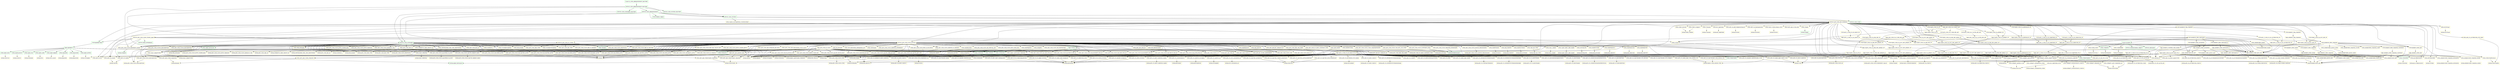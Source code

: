 digraph G {
  "CLAS-CL_COM_ARRANGEMENT_FACTORY" [shape=box,color=green];
  "INTF-IF_COM_ARRANGEMENT_FACTORY" [shape=box,color=green,URL="./INTF_IF_COM_ARRANGEMENT_FACTORY.html"];
  "INTF-IF_COM_SYSTEM" [shape=box,color=green,URL="./INTF_IF_COM_SYSTEM.html"];
  "INTF-IF_COM_USER" [shape=box,color=green,URL="./INTF_IF_COM_USER.html"];
  "DTEL-XUUFLAG" [shape=box,color=yellow,URL="./DTEL_XUUFLAG.html"];
  "DOMA-XUUFLAG" [shape=box,color=yellow,URL="./DOMA_XUUFLAG.html"];
  "INTF-IF_APS_COM_API_COMMON" [shape=box,color=yellow,URL="./INTF_IF_APS_COM_API_COMMON.html"];
  "INTF-IF_APS_COM_CSCN_ACCESS" [shape=box,color=yellow,URL="./INTF_IF_APS_COM_CSCN_ACCESS.html"];
  "TTYP-/BOBF/T_FRW_KEY" [shape=box,color=yellow,URL="./TTYP_%23BOBF%23T_FRW_KEY.html"];
  "TABL-/BOBF/S_FRW_KEY" [shape=box,color=yellow,URL="./TABL_%23BOBF%23S_FRW_KEY.html"];
  "DTEL-/BOBF/CONF_KEY" [shape=box,color=yellow,URL="./DTEL_%23BOBF%23CONF_KEY.html"];
  "DOMA-/BOBF/CONF_KEY" [shape=box,color=yellow,URL="./DOMA_%23BOBF%23CONF_KEY.html"];
  "TABL-APS_COM_W_CSCN" [shape=box,color=yellow,URL="./TABL_APS_COM_W_CSCN.html"];
  "DTEL-APS_COM_CSCN_MONITOR_BY_HC" [shape=box,color=yellow,URL="./DTEL_APS_COM_CSCN_MONITOR_BY_HC.html"];
  "DOMA-XFELD" [shape=box,color=yellow,URL="./DOMA_XFELD.html"];
  "DTEL-ABAP_LANGUAGE_VERSION" [shape=box,color=yellow,URL="./DTEL_ABAP_LANGUAGE_VERSION.html"];
  "DOMA-ABAP_LANGUAGE_VERSION" [shape=box,color=yellow,URL="./DOMA_ABAP_LANGUAGE_VERSION.html"];
  "TABL-APS_IAM_ADMIN_DATA" [shape=box,color=yellow,URL="./TABL_APS_IAM_ADMIN_DATA.html"];
  "DTEL-APS_IAM_TIMESTAMP_CHANGED" [shape=box,color=yellow,URL="./DTEL_APS_IAM_TIMESTAMP_CHANGED.html"];
  "DOMA-TZNTSTMPS" [shape=box,color=yellow,URL="./DOMA_TZNTSTMPS.html"];
  "DTEL-APS_IAM_USER_CHANGED" [shape=box,color=yellow,URL="./DTEL_APS_IAM_USER_CHANGED.html"];
  "DOMA-BNAME" [shape=box,color=yellow,URL="./DOMA_BNAME.html"];
  "DTEL-APS_IAM_TIMESTAMP_CREATED" [shape=box,color=yellow,URL="./DTEL_APS_IAM_TIMESTAMP_CREATED.html"];
  "DTEL-APS_IAM_USER_CREATED" [shape=box,color=yellow,URL="./DTEL_APS_IAM_USER_CREATED.html"];
  "DTEL-APS_COM_CSCN_ALLOW_CREA_BY_KEY" [shape=box,color=yellow,URL="./DTEL_APS_COM_CSCN_ALLOW_CREA_BY_KEY.html"];
  "DTEL-APS_COM_CSCN_OB_OAUTH_ADV_CFG" [shape=box,color=yellow,URL="./DTEL_APS_COM_CSCN_OB_OAUTH_ADV_CFG.html"];
  "DTEL-APS_COM_CSCN_OB_OA_MULTI_CFG" [shape=box,color=yellow,URL="./DTEL_APS_COM_CSCN_OB_OA_MULTI_CFG.html"];
  "DTEL-OA2C_GRANTTYPE" [shape=box,color=yellow,URL="./DTEL_OA2C_GRANTTYPE.html"];
  "DOMA-OA2C_GRANTTYPE" [shape=box,color=yellow,URL="./DOMA_OA2C_GRANTTYPE.html"];
  "DTEL-APS_COM_CSCN_OAUTH_TARGET_PATH" [shape=box,color=yellow,URL="./DTEL_APS_COM_CSCN_OAUTH_TARGET_PATH.html"];
  "DOMA-APS_COM_CSCN_OAUTH_TARGET_PATH" [shape=box,color=yellow,URL="./DOMA_APS_COM_CSCN_OAUTH_TARGET_PATH.html"];
  "DTEL-OA2C_PROFILE" [shape=box,color=yellow,URL="./DTEL_OA2C_PROFILE.html"];
  "DOMA-OA2C_PROFILE" [shape=box,color=yellow,URL="./DOMA_OA2C_PROFILE.html"];
  "DTEL-APS_COM_CSCN_OB_OAUTH2_AUTH" [shape=box,color=yellow,URL="./DTEL_APS_COM_CSCN_OB_OAUTH2_AUTH.html"];
  "DOMA-X" [shape=box,color=yellow,URL="./DOMA_X.html"];
  "DTEL-APS_COM_CSCN_OB_OAUTH1_AUTH" [shape=box,color=yellow,URL="./DTEL_APS_COM_CSCN_OB_OAUTH1_AUTH.html"];
  "DTEL-APS_COM_CSCN_OB_X509_AUTH" [shape=box,color=yellow,URL="./DTEL_APS_COM_CSCN_OB_X509_AUTH.html"];
  "DTEL-APS_COM_CSCN_OB_BASIC_AUTH" [shape=box,color=yellow,URL="./DTEL_APS_COM_CSCN_OB_BASIC_AUTH.html"];
  "DTEL-APS_COM_CSCN_OB_NONE_AUTH" [shape=box,color=yellow,URL="./DTEL_APS_COM_CSCN_OB_NONE_AUTH.html"];
  "DTEL-APS_COM_CSCN_OB_ENCRYPT_PSE_ID" [shape=box,color=yellow,URL="./DTEL_APS_COM_CSCN_OB_ENCRYPT_PSE_ID.html"];
  "DOMA-SSF_PSE_ID" [shape=box,color=yellow,URL="./DOMA_SSF_PSE_ID.html"];
  "DTEL-APS_COM_CSCN_OB_SIGN_PSE_ID" [shape=box,color=yellow,URL="./DTEL_APS_COM_CSCN_OB_SIGN_PSE_ID.html"];
  "DTEL-APS_COM_CSCN_OB_TRUST_PSE_ID" [shape=box,color=yellow,URL="./DTEL_APS_COM_CSCN_OB_TRUST_PSE_ID.html"];
  "DTEL-APS_COM_CSCN_OB_AUTH_PSE_ID" [shape=box,color=yellow,URL="./DTEL_APS_COM_CSCN_OB_AUTH_PSE_ID.html"];
  "DTEL-APS_COM_CSCN_C_O" [shape=box,color=yellow,URL="./DTEL_APS_COM_CSCN_C_O.html"];
  "DOMA-FLAG" [shape=box,color=yellow,URL="./DOMA_FLAG.html"];
  "DTEL-APS_COM_CSCN_USR" [shape=box,color=yellow,URL="./DTEL_APS_COM_CSCN_USR.html"];
  "DOMA-XUBNAME" [shape=box,color=yellow,URL="./DOMA_XUBNAME.html"];
  "DTEL-APS_COM_CSCN_DBMS_USER_IND" [shape=box,color=yellow,URL="./DTEL_APS_COM_CSCN_DBMS_USER_IND.html"];
  "DTEL-APS_COM_CSCN_ROLE_ID" [shape=box,color=yellow,URL="./DTEL_APS_COM_CSCN_ROLE_ID.html"];
  "DOMA-AGR_NAME" [shape=box,color=yellow,URL="./DOMA_AGR_NAME.html"];
  "DTEL-APS_COM_CSCN_IB_NONE_AUTH" [shape=box,color=yellow,URL="./DTEL_APS_COM_CSCN_IB_NONE_AUTH.html"];
  "DTEL-APS_COM_CSCN_IB_OAUTH2_AUTH" [shape=box,color=yellow,URL="./DTEL_APS_COM_CSCN_IB_OAUTH2_AUTH.html"];
  "DTEL-APS_COM_CSCN_IB_X509_AUTH" [shape=box,color=yellow,URL="./DTEL_APS_COM_CSCN_IB_X509_AUTH.html"];
  "DTEL-APS_COM_CSCN_IB_BASIC_AUTH" [shape=box,color=yellow,URL="./DTEL_APS_COM_CSCN_IB_BASIC_AUTH.html"];
  "DTEL-APS_COM_CSCN_IB_ENCRYPT_PSE_ID" [shape=box,color=yellow,URL="./DTEL_APS_COM_CSCN_IB_ENCRYPT_PSE_ID.html"];
  "DTEL-APS_COM_CSCN_IB_SIGN_PSE_ID" [shape=box,color=yellow,URL="./DTEL_APS_COM_CSCN_IB_SIGN_PSE_ID.html"];
  "DTEL-APS_COM_CSCN_IB_TRUST_PSE_ID" [shape=box,color=yellow,URL="./DTEL_APS_COM_CSCN_IB_TRUST_PSE_ID.html"];
  "DTEL-APS_COM_CSCN_C_I" [shape=box,color=yellow,URL="./DTEL_APS_COM_CSCN_C_I.html"];
  "DTEL-APS_COM_CSCN_ALLOWED_CA_INST" [shape=box,color=yellow,URL="./DTEL_APS_COM_CSCN_ALLOWED_CA_INST.html"];
  "DOMA-APS_COM_CSCN_ALLOWED_CA_INST" [shape=box,color=yellow,URL="./DOMA_APS_COM_CSCN_ALLOWED_CA_INST.html"];
  "DTEL-APS_COM_CSCN_ALLOW_MULTI_INST" [shape=box,color=yellow,URL="./DTEL_APS_COM_CSCN_ALLOW_MULTI_INST.html"];
  "DTEL-APS_COM_CSCN_IS_UNIQUE" [shape=box,color=yellow,URL="./DTEL_APS_COM_CSCN_IS_UNIQUE.html"];
  "DTEL-APS_BC_SCOPE_DEPENDENT" [shape=box,color=yellow,URL="./DTEL_APS_BC_SCOPE_DEPENDENT.html"];
  "DTEL-APS_COM_CSCN_TYPE" [shape=box,color=yellow,URL="./DTEL_APS_COM_CSCN_TYPE.html"];
  "DOMA-APS_COM_CSCN_TYPE" [shape=box,color=yellow,URL="./DOMA_APS_COM_CSCN_TYPE.html"];
  "DTEL-APS_COM_CSCN_ID" [shape=box,color=yellow,URL="./DTEL_APS_COM_CSCN_ID.html"];
  "DOMA-APS_COM_CSCN_ID" [shape=box,color=yellow,URL="./DOMA_APS_COM_CSCN_ID.html"];
  "DTEL-ABAP_BOOLEAN" [shape=box,color=green,URL="./DTEL_ABAP_BOOLEAN.html"];
  "DOMA-ABAP_BOOLEAN" [shape=box,color=green,URL="./DOMA_ABAP_BOOLEAN.html"];
  "DTEL-APS_IAM_BU_CATALOG_ID" [shape=box,color=yellow,URL="./DTEL_APS_IAM_BU_CATALOG_ID.html"];
  "DOMA-APS_IAM_BU_CATALOG_ID" [shape=box,color=yellow,URL="./DOMA_APS_IAM_BU_CATALOG_ID.html"];
  "DTEL-APS_COM_CSCNO_DESCRIPTION" [shape=box,color=yellow,URL="./DTEL_APS_COM_CSCNO_DESCRIPTION.html"];
  "DOMA-APS_COM_CSCN_DESCRIPTION" [shape=box,color=yellow,URL="./DOMA_APS_COM_CSCN_DESCRIPTION.html"];
  "DTEL-APS_COM_OBS_URL_PATH" [shape=box,color=yellow,URL="./DTEL_APS_COM_OBS_URL_PATH.html"];
  "DOMA-APS_COM_OBS_URL_PATH" [shape=box,color=yellow,URL="./DOMA_APS_COM_OBS_URL_PATH.html"];
  "DTEL-PRX_R3NAME" [shape=box,color=yellow,URL="./DTEL_PRX_R3NAME.html"];
  "DOMA-PRX_R3NAME" [shape=box,color=yellow,URL="./DOMA_PRX_R3NAME.html"];
  "DTEL-EDI_IDOCTP" [shape=box,color=yellow,URL="./DTEL_EDI_IDOCTP.html"];
  "DOMA-EDI_IDOCTP" [shape=box,color=yellow,URL="./DOMA_EDI_IDOCTP.html"];
  "DTEL-APS_COM_OBS_TYPE" [shape=box,color=yellow,URL="./DTEL_APS_COM_OBS_TYPE.html"];
  "DOMA-APS_COM_OBS_TYPE" [shape=box,color=yellow,URL="./DOMA_APS_COM_OBS_TYPE.html"];
  "DTEL-APS_COM_CSCN_HTTP_COMPR_REPLY" [shape=box,color=yellow,URL="./DTEL_APS_COM_CSCN_HTTP_COMPR_REPLY.html"];
  "DTEL-APS_COM_CSCN_HTTP_COMPR_REQ" [shape=box,color=yellow,URL="./DTEL_APS_COM_CSCN_HTTP_COMPR_REQ.html"];
  "DOMA-APS_COM_CSCN_HTTP_COMPR_REQ" [shape=box,color=yellow,URL="./DOMA_APS_COM_CSCN_HTTP_COMPR_REQ.html"];
  "DTEL-APS_COM_CSCN_HTTP_VERSION" [shape=box,color=yellow,URL="./DTEL_APS_COM_CSCN_HTTP_VERSION.html"];
  "DOMA-APS_COM_CSCN_HTTP_VERSION" [shape=box,color=yellow,URL="./DOMA_APS_COM_CSCN_HTTP_VERSION.html"];
  "DTEL-APS_COM_CSCN_IDOC_ENH_SEG" [shape=box,color=yellow,URL="./DTEL_APS_COM_CSCN_IDOC_ENH_SEG.html"];
  "DTEL-APS_COM_SC_IDOC_CONTENT_TYPE" [shape=box,color=yellow,URL="./DTEL_APS_COM_SC_IDOC_CONTENT_TYPE.html"];
  "DOMA-APS_COM_SC_IDOC_CONTENT_TYPE" [shape=box,color=yellow,URL="./DOMA_APS_COM_SC_IDOC_CONTENT_TYPE.html"];
  "DTEL-EDIPEVCODA" [shape=box,color=yellow,URL="./DTEL_EDIPEVCODA.html"];
  "DOMA-EDI_EVCODA" [shape=box,color=yellow,URL="./DOMA_EDI_EVCODA.html"];
  "DTEL-APS_COM_CSCN_USES_CHANGEPOINTR" [shape=box,color=yellow,URL="./DTEL_APS_COM_CSCN_USES_CHANGEPOINTR.html"];
  "DOMA-XSDBOOLEAN" [shape=box,color=green,URL="./DOMA_XSDBOOLEAN.html"];
  "DTEL-EDI_REGELNAME" [shape=box,color=yellow,URL="./DTEL_EDI_REGELNAME.html"];
  "DTEL-APS_COM_CSCN_QUEUE_PROCESSING" [shape=box,color=yellow,URL="./DTEL_APS_COM_CSCN_QUEUE_PROCESSING.html"];
  "DOMA-APS_COM_CSCN_QUEUE_PROCESSING" [shape=box,color=yellow,URL="./DOMA_APS_COM_CSCN_QUEUE_PROCESSING.html"];
  "DTEL-EDIPPCKSIZ" [shape=box,color=yellow,URL="./DTEL_EDIPPCKSIZ.html"];
  "DOMA-NUMC04" [shape=box,color=yellow,URL="./DOMA_NUMC04.html"];
  "DTEL-EDI_PORTYP" [shape=box,color=yellow,URL="./DTEL_EDI_PORTYP.html"];
  "DOMA-EDI_PORTYP" [shape=box,color=yellow,URL="./DOMA_EDI_PORTYP.html"];
  "DTEL-EDIPOUTMOD" [shape=box,color=yellow,URL="./DTEL_EDIPOUTMOD.html"];
  "DOMA-EDI_OUTMOD" [shape=box,color=yellow,URL="./DOMA_EDI_OUTMOD.html"];
  "DTEL-EDIPIDOCTP" [shape=box,color=yellow,URL="./DTEL_EDIPIDOCTP.html"];
  "DTEL-APS_COM_CSCN_USE_DFL_LOG_PORT" [shape=box,color=yellow,URL="./DTEL_APS_COM_CSCN_USE_DFL_LOG_PORT.html"];
  "DTEL-JR_JDNAME" [shape=box,color=yellow,URL="./DTEL_JR_JDNAME.html"];
  "DTEL-APS_COM_CSCN_OB_VIRTUAL_SIF" [shape=box,color=yellow,URL="./DTEL_APS_COM_CSCN_OB_VIRTUAL_SIF.html"];
  "DTEL-APS_COM_CSCN_DEFAULT_URL" [shape=box,color=yellow,URL="./DTEL_APS_COM_CSCN_DEFAULT_URL.html"];
  "DOMA-APS_COM_CSCN_DEFAULT_URL" [shape=box,color=yellow,URL="./DOMA_APS_COM_CSCN_DEFAULT_URL.html"];
  "DTEL-APS_COM_CSCN_SUPPORTS_PING" [shape=box,color=yellow,URL="./DTEL_APS_COM_CSCN_SUPPORTS_PING.html"];
  "DTEL-APS_COM_CSCN_OB_MANDATORY" [shape=box,color=yellow,URL="./DTEL_APS_COM_CSCN_OB_MANDATORY.html"];
  "DTEL-APS_COM_OBS_ID" [shape=box,color=yellow,URL="./DTEL_APS_COM_OBS_ID.html"];
  "DOMA-APS_COM_OBS_ID" [shape=box,color=yellow,URL="./DOMA_APS_COM_OBS_ID.html"];
  "DTEL-APS_COM_CSCNI_DESCRIPTION" [shape=box,color=yellow,URL="./DTEL_APS_COM_CSCNI_DESCRIPTION.html"];
  "DTEL-APS_COM_SRV_PUBLISH_API_HUB" [shape=box,color=yellow,URL="./DTEL_APS_COM_SRV_PUBLISH_API_HUB.html"];
  "DTEL-APS_COM_SRV_RELEASED_CUST_CSCN" [shape=box,color=yellow,URL="./DTEL_APS_COM_SRV_RELEASED_CUST_CSCN.html"];
  "DTEL-SBO_BO_TYPE" [shape=box,color=yellow,URL="./DTEL_SBO_BO_TYPE.html"];
  "DOMA-SBO_BO_TYPE" [shape=box,color=yellow,URL="./DOMA_SBO_BO_TYPE.html"];
  "DTEL-SQL1_NAME" [shape=box,color=yellow,URL="./DTEL_SQL1_NAME.html"];
  "DOMA-SQL1_NAME" [shape=box,color=yellow,URL="./DOMA_SQL1_NAME.html"];
  "DTEL-SADT_SRVC_GRP_NAME" [shape=box,color=yellow,URL="./DTEL_SADT_SRVC_GRP_NAME.html"];
  "DOMA-SADT_SRVC_GRP_NAME" [shape=box,color=yellow,URL="./DOMA_SADT_SRVC_GRP_NAME.html"];
  "DTEL-UCONHTTPSERVID" [shape=box,color=yellow,URL="./DTEL_UCONHTTPSERVID.html"];
  "DTEL-/IWBEP/V4_MED_GROUP_ID" [shape=box,color=yellow,URL="./DTEL_%23IWBEP%23V4_MED_GROUP_ID.html"];
  "DOMA-/IWBEP/V4_MED_GROUP_ID" [shape=box,color=yellow,URL="./DOMA_%23IWBEP%23V4_MED_GROUP_ID.html"];
  "DTEL-/IWFND/MED_MDL_SRG_IDENTIFIER" [shape=box,color=yellow,URL="./DTEL_%23IWFND%23MED_MDL_SRG_IDENTIFIER.html"];
  "DOMA-/IWFND/MED_MDL_SRG_IDENTIFIER" [shape=box,color=yellow,URL="./DOMA_%23IWFND%23MED_MDL_SRG_IDENTIFIER.html"];
  "DTEL-SRT_REGISTRY_OPERATION_INT" [shape=box,color=yellow,URL="./DTEL_SRT_REGISTRY_OPERATION_INT.html"];
  "DTEL-VEPNAME" [shape=box,color=yellow,URL="./DTEL_VEPNAME.html"];
  "DTEL-UCONRFCSERVID" [shape=box,color=yellow,URL="./DTEL_UCONRFCSERVID.html"];
  "DTEL-ICFURLSTR" [shape=box,color=yellow,URL="./DTEL_ICFURLSTR.html"];
  "DOMA-ICFURLSTR" [shape=box,color=yellow,URL="./DOMA_ICFURLSTR.html"];
  "DTEL-APS_COM_IBS_TYPE" [shape=box,color=yellow,URL="./DTEL_APS_COM_IBS_TYPE.html"];
  "DOMA-APS_COM_IBS_TYPE" [shape=box,color=yellow,URL="./DOMA_APS_COM_IBS_TYPE.html"];
  "DTEL-APS_COM_CSCN_TRIGGER_IMMEDIATE" [shape=box,color=yellow,URL="./DTEL_APS_COM_CSCN_TRIGGER_IMMEDIATE.html"];
  "DTEL-EDIPEVCODE" [shape=box,color=yellow,URL="./DTEL_EDIPEVCODE.html"];
  "DOMA-EDI_EVCODE" [shape=box,color=yellow,URL="./DOMA_EDI_EVCODE.html"];
  "DTEL-EDIPMESFCT" [shape=box,color=yellow,URL="./DTEL_EDIPMESFCT.html"];
  "DOMA-EDI_MESFCT" [shape=box,color=yellow,URL="./DOMA_EDI_MESFCT.html"];
  "DTEL-EDIPMESCOD" [shape=box,color=yellow,URL="./DTEL_EDIPMESCOD.html"];
  "DOMA-EDI_MESCOD" [shape=box,color=yellow,URL="./DOMA_EDI_MESCOD.html"];
  "DTEL-EDIPMESTYP" [shape=box,color=yellow,URL="./DTEL_EDIPMESTYP.html"];
  "DOMA-EDI_MESTYP" [shape=box,color=yellow,URL="./DOMA_EDI_MESTYP.html"];
  "DTEL-EDIPRCVPFC" [shape=box,color=yellow,URL="./DTEL_EDIPRCVPFC.html"];
  "DOMA-EDI_PARVW" [shape=box,color=yellow,URL="./DOMA_EDI_PARVW.html"];
  "DTEL-EDIPPARTYP" [shape=box,color=yellow,URL="./DTEL_EDIPPARTYP.html"];
  "DOMA-EDI_RCVPRT" [shape=box,color=yellow,URL="./DOMA_EDI_RCVPRT.html"];
  "DTEL-APS_COM_CSCN_SERVICE_INTERFACE" [shape=box,color=yellow,URL="./DTEL_APS_COM_CSCN_SERVICE_INTERFACE.html"];
  "DTEL-APS_COM_CSCN_SERVICE_IS_HIDDEN" [shape=box,color=yellow,URL="./DTEL_APS_COM_CSCN_SERVICE_IS_HIDDEN.html"];
  "DTEL-APS_COM_IBS_ID" [shape=box,color=yellow,URL="./DTEL_APS_COM_IBS_ID.html"];
  "DOMA-APS_COM_IBS_ID" [shape=box,color=yellow,URL="./DOMA_APS_COM_IBS_ID.html"];
  "DTEL-APS_COM_CSCN_PROTOCOL" [shape=box,color=yellow,URL="./DTEL_APS_COM_CSCN_PROTOCOL.html"];
  "DOMA-APS_COM_CSCN_PROTOCOL" [shape=box,color=yellow,URL="./DOMA_APS_COM_CSCN_PROTOCOL.html"];
  "DTEL-APS_COM_CSCN_NUMBER" [shape=box,color=yellow,URL="./DTEL_APS_COM_CSCN_NUMBER.html"];
  "DTEL-APS_COM_CSCN_PRP_HAS_VALUE_HLP" [shape=box,color=yellow,URL="./DTEL_APS_COM_CSCN_PRP_HAS_VALUE_HLP.html"];
  "DTEL-APS_COM_CSCN_PRP_IS_MULTIPLE" [shape=box,color=yellow,URL="./DTEL_APS_COM_CSCN_PRP_IS_MULTIPLE.html"];
  "DTEL-APS_COM_CSCN_PRP_IS_HIDDEN" [shape=box,color=yellow,URL="./DTEL_APS_COM_CSCN_PRP_IS_HIDDEN.html"];
  "DTEL-APS_COM_CSCN_PRP_IS_SECURE" [shape=box,color=yellow,URL="./DTEL_APS_COM_CSCN_PRP_IS_SECURE.html"];
  "DTEL-SCRTEXT_L" [shape=box,color=yellow,URL="./DTEL_SCRTEXT_L.html"];
  "DOMA-SCRTEXT_L" [shape=box,color=yellow,URL="./DOMA_SCRTEXT_L.html"];
  "DTEL-ROLLNAME" [shape=box,color=yellow,URL="./DTEL_ROLLNAME.html"];
  "DOMA-ROLLNAME" [shape=box,color=yellow,URL="./DOMA_ROLLNAME.html"];
  "DTEL-APS_COM_CSCN_PROPERTY_VALUE" [shape=box,color=yellow,URL="./DTEL_APS_COM_CSCN_PROPERTY_VALUE.html"];
  "DOMA-APS_COM_CSCN_PROPERTY_VALUE" [shape=box,color=yellow,URL="./DOMA_APS_COM_CSCN_PROPERTY_VALUE.html"];
  "DTEL-APS_COM_CSCN_PROPERTY_NAME" [shape=box,color=yellow,URL="./DTEL_APS_COM_CSCN_PROPERTY_NAME.html"];
  "DOMA-CHAR30" [shape=box,color=green,URL="./DOMA_CHAR30.html"];
  "DTEL-APS_COM_CSCN_PROPERTY_ID" [shape=box,color=yellow,URL="./DTEL_APS_COM_CSCN_PROPERTY_ID.html"];
  "DOMA-NUMC4" [shape=box,color=yellow,URL="./DOMA_NUMC4.html"];
  "DTEL-APS_COM_CSCN_DESCRIPTION" [shape=box,color=yellow,URL="./DTEL_APS_COM_CSCN_DESCRIPTION.html"];
  "DTEL-SSFAPPL" [shape=box,color=yellow,URL="./DTEL_SSFAPPL.html"];
  "DOMA-SSFAPPLD" [shape=box,color=yellow,URL="./DOMA_SSFAPPLD.html"];
  "DTEL-APS_SEC_PSE_ID" [shape=box,color=yellow,URL="./DTEL_APS_SEC_PSE_ID.html"];
  "DOMA-APS_SEC_PSE_ID" [shape=box,color=yellow,URL="./DOMA_APS_SEC_PSE_ID.html"];
  "DTEL-AGR_NAME" [shape=box,color=yellow,URL="./DTEL_AGR_NAME.html"];
  "INTF-IF_APS_COM_CONN_TEMPL_BADI" [shape=box,color=yellow,URL="./INTF_IF_APS_COM_CONN_TEMPL_BADI.html"];
  "INTF-IF_BADI_INTERFACE" [shape=box,color=green,URL="./INTF_IF_BADI_INTERFACE.html"];
  "TTYP-BAPIRETTAB" [shape=box,color=green,URL="./TTYP_BAPIRETTAB.html"];
  "TABL-BAPIRET2" [shape=box,color=green,URL="./TABL_BAPIRET2.html"];
  "DTEL-BAPILOGSYS" [shape=box,color=green,URL="./DTEL_BAPILOGSYS.html"];
  "DOMA-LOGSYS" [shape=box,color=yellow,URL="./DOMA_LOGSYS.html"];
  "DTEL-BAPI_FLD" [shape=box,color=green,URL="./DTEL_BAPI_FLD.html"];
  "DOMA-FDNAME" [shape=box,color=yellow,URL="./DOMA_FDNAME.html"];
  "DTEL-BAPI_LINE" [shape=box,color=green,URL="./DTEL_BAPI_LINE.html"];
  "DOMA-INT4" [shape=box,color=yellow,URL="./DOMA_INT4.html"];
  "DTEL-BAPI_PARAM" [shape=box,color=green,URL="./DTEL_BAPI_PARAM.html"];
  "DOMA-SWC_ELEM" [shape=box,color=yellow,URL="./DOMA_SWC_ELEM.html"];
  "DTEL-SYMSGV" [shape=box,color=green,URL="./DTEL_SYMSGV.html"];
  "DOMA-SYCHAR50" [shape=box,color=yellow,URL="./DOMA_SYCHAR50.html"];
  "DTEL-BALMNR" [shape=box,color=green,URL="./DTEL_BALMNR.html"];
  "DOMA-BALMNR" [shape=box,color=yellow,URL="./DOMA_BALMNR.html"];
  "DTEL-BALOGNR" [shape=box,color=green,URL="./DTEL_BALOGNR.html"];
  "DOMA-BALOGNR" [shape=box,color=yellow,URL="./DOMA_BALOGNR.html"];
  "DTEL-BAPI_MSG" [shape=box,color=green,URL="./DTEL_BAPI_MSG.html"];
  "DOMA-TEXT220" [shape=box,color=yellow,URL="./DOMA_TEXT220.html"];
  "DTEL-SYMSGNO" [shape=box,color=green,URL="./DTEL_SYMSGNO.html"];
  "DOMA-SYMSGNO" [shape=box,color=yellow,URL="./DOMA_SYMSGNO.html"];
  "DTEL-SYMSGID" [shape=box,color=green,URL="./DTEL_SYMSGID.html"];
  "DOMA-ARBGB" [shape=box,color=yellow,URL="./DOMA_ARBGB.html"];
  "DTEL-BAPI_MTYPE" [shape=box,color=green,URL="./DTEL_BAPI_MTYPE.html"];
  "DOMA-SYCHAR01" [shape=box,color=yellow,URL="./DOMA_SYCHAR01.html"];
  "DTEL-UNAME" [shape=box,color=yellow,URL="./DTEL_UNAME.html"];
  "DOMA-UNAME" [shape=box,color=yellow,URL="./DOMA_UNAME.html"];
  "DTEL-APS_CS_NAME" [shape=box,color=yellow,URL="./DTEL_APS_CS_NAME.html"];
  "DOMA-TEXT80" [shape=box,color=yellow,URL="./DOMA_TEXT80.html"];
  "DTEL-APS_CS_ID" [shape=box,color=yellow,URL="./DTEL_APS_CS_ID.html"];
  "DTEL-APS_CA_NAME" [shape=box,color=yellow,URL="./DTEL_APS_CA_NAME.html"];
  "DTEL-UUID" [shape=box,color=yellow,URL="./DTEL_UUID.html"];
  "DOMA-UUID" [shape=box,color=yellow,URL="./DOMA_UUID.html"];
  "INTF-/BOBF/IF_TRA_CHANGE" [shape=box,color=yellow,URL="./INTF_%23BOBF%23IF_TRA_CHANGE.html"];
  "INTF-/BOBF/IF_FRW_CHANGE" [shape=box,color=yellow,URL="./INTF_%23BOBF%23IF_FRW_CHANGE.html"];
  "DTEL-/BOBF/FRW_CHANGE_SCOPE" [shape=box,color=yellow,URL="./DTEL_%23BOBF%23FRW_CHANGE_SCOPE.html"];
  "TABL-/BOBF/S_CONFRO_CHG_MODE" [shape=box,color=yellow,URL="./TABL_%23BOBF%23S_CONFRO_CHG_MODE.html"];
  "DTEL-BOOLE_D" [shape=box,color=yellow,URL="./DTEL_BOOLE_D.html"];
  "DOMA-BOOLE" [shape=box,color=yellow,URL="./DOMA_BOOLE.html"];
  "DTEL-/BOBF/FRW_CHANGE_SORT" [shape=box,color=yellow,URL="./DTEL_%23BOBF%23FRW_CHANGE_SORT.html"];
  "TTYP-/BOBF/T_FRW_NODE" [shape=box,color=yellow,URL="./TTYP_%23BOBF%23T_FRW_NODE.html"];
  "TABL-/BOBF/S_FRW_NODE" [shape=box,color=yellow,URL="./TABL_%23BOBF%23S_FRW_NODE.html"];
  "DTEL-/BOBF/OBM_NODE_KEY" [shape=box,color=yellow,URL="./DTEL_%23BOBF%23OBM_NODE_KEY.html"];
  "DTEL-/BOBF/CONF_CHANGE_MODE" [shape=box,color=yellow,URL="./DTEL_%23BOBF%23CONF_CHANGE_MODE.html"];
  "DOMA-/BOBF/CONF_CHANGE_MODE" [shape=box,color=yellow,URL="./DOMA_%23BOBF%23CONF_CHANGE_MODE.html"];
  "TTYP-/BOBF/T_FRW_CHANGE_CONTENT" [shape=box,color=yellow,URL="./TTYP_%23BOBF%23T_FRW_CHANGE_CONTENT.html"];
  "TABL-/BOBF/S_FRW_CHANGE_CONTENT" [shape=box,color=yellow,URL="./TABL_%23BOBF%23S_FRW_CHANGE_CONTENT.html"];
  "TTYP-/BOBF/T_FRW_CHANGE" [shape=box,color=yellow,URL="./TTYP_%23BOBF%23T_FRW_CHANGE.html"];
  "TABL-/BOBF/S_FRW_CHANGE" [shape=box,color=yellow,URL="./TABL_%23BOBF%23S_FRW_CHANGE.html"];
  "DTEL-/BOBF/CONF_CHANGE_INITIATOR" [shape=box,color=yellow,URL="./DTEL_%23BOBF%23CONF_CHANGE_INITIATOR.html"];
  "DOMA-/BOBF/CONF_CHANGE_INITIATOR" [shape=box,color=yellow,URL="./DOMA_%23BOBF%23CONF_CHANGE_INITIATOR.html"];
  "TTYP-/BOBF/T_FRW_NAME" [shape=box,color=yellow,URL="./TTYP_%23BOBF%23T_FRW_NAME.html"];
  "DTEL-/BOBF/OBM_ASSOC_KIND" [shape=box,color=yellow,URL="./DTEL_%23BOBF%23OBM_ASSOC_KIND.html"];
  "DOMA-/BOBF/OBM_ASSOC_KIND" [shape=box,color=yellow,URL="./DOMA_%23BOBF%23OBM_ASSOC_KIND.html"];
  "TTYP-/BOBF/T_TRA_CHANGE" [shape=box,color=yellow,URL="./TTYP_%23BOBF%23T_TRA_CHANGE.html"];
  "TABL-/BOBF/S_TRA_CHANGE" [shape=box,color=yellow,URL="./TABL_%23BOBF%23S_TRA_CHANGE.html"];
  "DTEL-/BOBF/OBM_BO_KEY" [shape=box,color=yellow,URL="./DTEL_%23BOBF%23OBM_BO_KEY.html"];
  "INTF-/BOBF/IF_FRW_MESSAGE" [shape=box,color=yellow,URL="./INTF_%23BOBF%23IF_FRW_MESSAGE.html"];
  "CLAS-CX_ROOT" [shape=box,color=green,URL="./CLAS_CX_ROOT.html"];
  "INTF-IF_SERIALIZABLE_OBJECT" [shape=box,color=green,URL="./INTF_IF_SERIALIZABLE_OBJECT.html"];
  "INTF-IF_MESSAGE" [shape=box,color=green,URL="./INTF_IF_MESSAGE.html"];
  "DTEL-SYREPID" [shape=box,color=green,URL="./DTEL_SYREPID.html"];
  "DOMA-PROGRAMM" [shape=box,color=yellow,URL="./DOMA_PROGRAMM.html"];
  "DTEL-S380ERRID" [shape=box,color=yellow,URL="./DTEL_S380ERRID.html"];
  "DOMA-SYCHAR30" [shape=box,color=yellow,URL="./DOMA_SYCHAR30.html"];
  "DTEL-SOTR_CONC" [shape=box,color=yellow,URL="./DTEL_SOTR_CONC.html"];
  "DOMA-SYSUUID_C" [shape=box,color=yellow,URL="./DOMA_SYSUUID_C.html"];
  "TTYP-/BOBF/T_FRW_MESSAGE_K" [shape=box,color=yellow,URL="./TTYP_%23BOBF%23T_FRW_MESSAGE_K.html"];
  "TABL-/BOBF/S_FRW_MESSAGE_K" [shape=box,color=yellow,URL="./TABL_%23BOBF%23S_FRW_MESSAGE_K.html"];
  "TABL-/BOBF/S_FRW_MESSAGE_D" [shape=box,color=yellow,URL="./TABL_%23BOBF%23S_FRW_MESSAGE_D.html"];
  "DTEL-/BOBF/VAL_KEY" [shape=box,color=yellow,URL="./DTEL_%23BOBF%23VAL_KEY.html"];
  "TABL-/BOBF/S_FRW_KEY_INCL" [shape=box,color=yellow,URL="./TABL_%23BOBF%23S_FRW_KEY_INCL.html"];
  "TABL-SYMSG" [shape=box,color=green,URL="./TABL_SYMSG.html"];
  "DTEL-SYMSGTY" [shape=box,color=green,URL="./DTEL_SYMSGTY.html"];
  "DTEL-/BOBF/OBM_NAME" [shape=box,color=yellow,URL="./DTEL_%23BOBF%23OBM_NAME.html"];
  "DOMA-/BOBF/OBM_NAME" [shape=box,color=yellow,URL="./DOMA_%23BOBF%23OBM_NAME.html"];
  "TTYP-/BOBF/T_FRW_LOCATION" [shape=box,color=yellow,URL="./TTYP_%23BOBF%23T_FRW_LOCATION.html"];
  "TABL-/BOBF/S_FRW_LOCATION" [shape=box,color=yellow,URL="./TABL_%23BOBF%23S_FRW_LOCATION.html"];
  "TTYP-/BOBF/T_FRW_ASSOC_KEY" [shape=box,color=yellow,URL="./TTYP_%23BOBF%23T_FRW_ASSOC_KEY.html"];
  "DTEL-/BOBF/OBM_ASSOC_KEY" [shape=box,color=yellow,URL="./DTEL_%23BOBF%23OBM_ASSOC_KEY.html"];
  "INTF-IF_APS_COM_SC_TYPES" [shape=box,color=yellow,URL="./INTF_IF_APS_COM_SC_TYPES.html"];
  "TABL-QNAME" [shape=box,color=green,URL="./TABL_QNAME.html"];
  "DTEL-APS_CA_API_KEY_REFERENCE" [shape=box,color=yellow,URL="./DTEL_APS_CA_API_KEY_REFERENCE.html"];
  "DTEL-APS_CS_OUTBOUND_CTF_TEXT" [shape=box,color=yellow,URL="./DTEL_APS_CS_OUTBOUND_CTF_TEXT.html"];
  "DOMA-STRUSTAPPL" [shape=box,color=yellow,URL="./DOMA_STRUSTAPPL.html"];
  "DTEL-XUBNAME" [shape=box,color=yellow,URL="./DTEL_XUBNAME.html"];
  "DTEL-CERT_ISSUER" [shape=box,color=yellow,URL="./DTEL_CERT_ISSUER.html"];
  "DOMA-CERT_STRING" [shape=box,color=yellow,URL="./DOMA_CERT_STRING.html"];
  "DTEL-CERT_SUBJECT" [shape=box,color=yellow,URL="./DTEL_CERT_SUBJECT.html"];
  "DTEL-USALIAS" [shape=box,color=yellow,URL="./DTEL_USALIAS.html"];
  "DOMA-USALIAS" [shape=box,color=yellow,URL="./DOMA_USALIAS.html"];
  "DDLS-APS_IAM_CUSR_DDL" [shape=box,color=yellow,URL="./DDLS_APS_IAM_CUSR_DDL.html"];
  "DTEL-STRUSTAPPLSSLS" [shape=box,color=yellow,URL="./DTEL_STRUSTAPPLSSLS.html"];
  "DTEL-APS_CS_SYS_AUTH_MC" [shape=box,color=yellow,URL="./DTEL_APS_CS_SYS_AUTH_MC.html"];
  "DOMA-APS_CS_SYS_AUTH_MC" [shape=box,color=yellow,URL="./DOMA_APS_CS_SYS_AUTH_MC.html"];
  "DTEL-BU_PARTNER" [shape=box,color=yellow,URL="./DTEL_BU_PARTNER.html"];
  "DOMA-BU_PARTNER" [shape=box,color=yellow,URL="./DOMA_BU_PARTNER.html"];
  "DTEL-JR_FREQUENCY" [shape=box,color=yellow,URL="./DTEL_JR_FREQUENCY.html"];
  "DOMA-JR_O_FREQUENCY" [shape=box,color=yellow,URL="./DOMA_JR_O_FREQUENCY.html"];
  "DTEL-APS_CA_RECURRENCEVALUE" [shape=box,color=yellow,URL="./DTEL_APS_CA_RECURRENCEVALUE.html"];
  "DOMA-NUM02" [shape=box,color=yellow,URL="./DOMA_NUM02.html"];
  "DTEL-APS_CA_PACKAGESIZE" [shape=box,color=yellow,URL="./DTEL_APS_CA_PACKAGESIZE.html"];
  "DOMA-NUMC08" [shape=box,color=yellow,URL="./DOMA_NUMC08.html"];
  "DTEL-BTCSDLTIME" [shape=box,color=yellow,URL="./DTEL_BTCSDLTIME.html"];
  "DOMA-SYTIME" [shape=box,color=yellow,URL="./DOMA_SYTIME.html"];
  "DTEL-TZNZONE" [shape=box,color=green,URL="./DTEL_TZNZONE.html"];
  "DOMA-TZNZONE" [shape=box,color=yellow,URL="./DOMA_TZNZONE.html"];
  "DTEL-OA2C_USER_EMAIL_NUM" [shape=box,color=yellow,URL="./DTEL_OA2C_USER_EMAIL_NUM.html"];
  "DOMA-NUMC3" [shape=box,color=yellow,URL="./DOMA_NUMC3.html"];
  "DTEL-APS_CA_EDIT_STATUS" [shape=box,color=yellow,URL="./DTEL_APS_CA_EDIT_STATUS.html"];
  "DOMA-APS_CA_EDIT_STATUS" [shape=box,color=yellow,URL="./DOMA_APS_CA_EDIT_STATUS.html"];
  "DTEL-CHAR1" [shape=box,color=yellow,URL="./DTEL_CHAR1.html"];
  "DOMA-CHAR1" [shape=box,color=green,URL="./DOMA_CHAR1.html"];
  "TTYP-APS_T_COM_CS_D2_PARTNER_TP" [shape=box,color=yellow,URL="./TTYP_APS_T_COM_CS_D2_PARTNER_TP.html"];
  "TABL-APS_S_COM_CS_D2_PARTNER_TP" [shape=box,color=yellow,URL="./TABL_APS_S_COM_CS_D2_PARTNER_TP.html"];
  "TABL-APS_S_COM_CS_D2_PARTNER_TP_D" [shape=box,color=yellow,URL="./TABL_APS_S_COM_CS_D2_PARTNER_TP_D.html"];
  "DTEL-SDRAFT_IS_ACTIVE" [shape=box,color=yellow,URL="./DTEL_SDRAFT_IS_ACTIVE.html"];
  "TABL-SDRAFT_WRITE_DRAFT_ADMIN" [shape=box,color=yellow,URL="./TABL_SDRAFT_WRITE_DRAFT_ADMIN.html"];
  "DTEL-SDRAFT_OPERATION_CODE" [shape=box,color=yellow,URL="./DTEL_SDRAFT_OPERATION_CODE.html"];
  "DOMA-SDRAFT_OPERATION_CODE" [shape=box,color=yellow,URL="./DOMA_SDRAFT_OPERATION_CODE.html"];
  "DTEL-SDRAFT_CONSISTENCY_STATUS" [shape=box,color=yellow,URL="./DTEL_SDRAFT_CONSISTENCY_STATUS.html"];
  "DOMA-SDRAFT_CONSISTENCY_STATUS" [shape=box,color=yellow,URL="./DOMA_SDRAFT_CONSISTENCY_STATUS.html"];
  "DTEL-SDRAFT_ADMIN_UUID" [shape=box,color=yellow,URL="./DTEL_SDRAFT_ADMIN_UUID.html"];
  "DOMA-SYSUUID" [shape=box,color=yellow,URL="./DOMA_SYSUUID.html"];
  "DTEL-SDRAFT_LAST_CHANGED_AT" [shape=box,color=yellow,URL="./DTEL_SDRAFT_LAST_CHANGED_AT.html"];
  "DOMA-TZNTSTMPL" [shape=box,color=yellow,URL="./DOMA_TZNTSTMPL.html"];
  "DTEL-SDRAFT_CREATED_AT" [shape=box,color=yellow,URL="./DTEL_SDRAFT_CREATED_AT.html"];
  "DTEL-SDRAFT_HAS_ACTIVE" [shape=box,color=yellow,URL="./DTEL_SDRAFT_HAS_ACTIVE.html"];
  "DTEL-/BOBF/UUID" [shape=box,color=yellow,URL="./DTEL_%23BOBF%23UUID.html"];
  "DTEL-TIMESTAMPL" [shape=box,color=green,URL="./DTEL_TIMESTAMPL.html"];
  "DTEL-BU_PARTNER_GUID" [shape=box,color=yellow,URL="./DTEL_BU_PARTNER_GUID.html"];
  "TTYP-APS_T_COM_CS_D2_OUTBOUND_TP" [shape=box,color=yellow,URL="./TTYP_APS_T_COM_CS_D2_OUTBOUND_TP.html"];
  "TABL-APS_S_COM_CS_D2_OUTBOUND_TP" [shape=box,color=yellow,URL="./TABL_APS_S_COM_CS_D2_OUTBOUND_TP.html"];
  "TABL-APS_S_COM_CS_D2_OUTBOUND_TP_D" [shape=box,color=yellow,URL="./TABL_APS_S_COM_CS_D2_OUTBOUND_TP_D.html"];
  "DTEL-APS_CS_OB_CTF_UUID" [shape=box,color=yellow,URL="./DTEL_APS_CS_OB_CTF_UUID.html"];
  "DTEL-APS_CS_OUTBOUND_USER" [shape=box,color=yellow,URL="./DTEL_APS_CS_OUTBOUND_USER.html"];
  "DOMA-APS_CS_OUTBOUND_USER" [shape=box,color=yellow,URL="./DOMA_APS_CS_OUTBOUND_USER.html"];
  "TTYP-APS_T_COM_CS_D2_INBOUND_TP" [shape=box,color=yellow,URL="./TTYP_APS_T_COM_CS_D2_INBOUND_TP.html"];
  "TABL-APS_S_COM_CS_D2_INBOUND_TP" [shape=box,color=yellow,URL="./TABL_APS_S_COM_CS_D2_INBOUND_TP.html"];
  "TABL-APS_S_COM_CS_D2_INBOUND_TP_D" [shape=box,color=yellow,URL="./TABL_APS_S_COM_CS_D2_INBOUND_TP_D.html"];
  "TTYP-APS_T_COM_CS_D2_ROOT_TP" [shape=box,color=yellow,URL="./TTYP_APS_T_COM_CS_D2_ROOT_TP.html"];
  "TABL-APS_S_COM_CS_D2_ROOT_TP" [shape=box,color=yellow,URL="./TABL_APS_S_COM_CS_D2_ROOT_TP.html"];
  "TABL-APS_S_COM_CS_D2_ROOT_TP_D" [shape=box,color=yellow,URL="./TABL_APS_S_COM_CS_D2_ROOT_TP_D.html"];
  "DTEL-APS_CS_SAML_BAP_CERT_UUID" [shape=box,color=yellow,URL="./DTEL_APS_CS_SAML_BAP_CERT_UUID.html"];
  "DTEL-APS_CS_SAML_BAP_USR_LOGON_TYP" [shape=box,color=yellow,URL="./DTEL_APS_CS_SAML_BAP_USR_LOGON_TYP.html"];
  "DOMA-SAML2_USR_LOGON_TYPE" [shape=box,color=yellow,URL="./DOMA_SAML2_USR_LOGON_TYPE.html"];
  "DTEL-APS_CS_SAML_BAP_NAME" [shape=box,color=yellow,URL="./DTEL_APS_CS_SAML_BAP_NAME.html"];
  "DTEL-APS_CS_SAML_BAP_ENABLED" [shape=box,color=yellow,URL="./DTEL_APS_CS_SAML_BAP_ENABLED.html"];
  "DOMA-BOOLEAN" [shape=box,color=yellow,URL="./DOMA_BOOLEAN.html"];
  "DTEL-APS_CS_DEFAULT_DEST_SERVICE" [shape=box,color=yellow,URL="./DTEL_APS_CS_DEFAULT_DEST_SERVICE.html"];
  "DTEL-APS_CS_INBOUND_ONLY" [shape=box,color=yellow,URL="./DTEL_APS_CS_INBOUND_ONLY.html"];
  "DTEL-APS_CS_IS_HUB_SYSTEM" [shape=box,color=yellow,URL="./DTEL_APS_CS_IS_HUB_SYSTEM.html"];
  "DTEL-APS_CS_DEST_SERVICE_NAME" [shape=box,color=yellow,URL="./DTEL_APS_CS_DEST_SERVICE_NAME.html"];
  "DOMA-APS_CS_DEST_SERVICE_NAME" [shape=box,color=yellow,URL="./DOMA_APS_CS_DEST_SERVICE_NAME.html"];
  "DTEL-APS_CS_DEST_SERVICE" [shape=box,color=yellow,URL="./DTEL_APS_CS_DEST_SERVICE.html"];
  "DTEL-APS_CS_RFC_FAST_SERIALIZER" [shape=box,color=yellow,URL="./DTEL_APS_CS_RFC_FAST_SERIALIZER.html"];
  "DTEL-APS_CS_MSGSERVERTARGETHOST" [shape=box,color=yellow,URL="./DTEL_APS_CS_MSGSERVERTARGETHOST.html"];
  "DTEL-APS_CS_LOGONGROUP" [shape=box,color=yellow,URL="./DTEL_APS_CS_LOGONGROUP.html"];
  "DOMA-RFCEXEC" [shape=box,color=yellow,URL="./DOMA_RFCEXEC.html"];
  "DTEL-APS_CS_SAPSYS_NUMBER" [shape=box,color=yellow,URL="./DTEL_APS_CS_SAPSYS_NUMBER.html"];
  "DOMA-RFCSERVICE" [shape=box,color=yellow,URL="./DOMA_RFCSERVICE.html"];
  "DTEL-APS_CS_SAPSYS_ID" [shape=box,color=yellow,URL="./DTEL_APS_CS_SAPSYS_ID.html"];
  "DOMA-SYCHAR08" [shape=box,color=yellow,URL="./DOMA_SYCHAR08.html"];
  "DTEL-APS_CS_IS_LOAD_BALANCING" [shape=box,color=yellow,URL="./DTEL_APS_CS_IS_LOAD_BALANCING.html"];
  "DTEL-APS_CS_SCC_LOCATION_ID" [shape=box,color=yellow,URL="./DTEL_APS_CS_SCC_LOCATION_ID.html"];
  "DOMA-SCC_LOCATION_ID" [shape=box,color=yellow,URL="./DOMA_SCC_LOCATION_ID.html"];
  "DTEL-APS_CS_IS_ABAP_SYSTEM" [shape=box,color=yellow,URL="./DTEL_APS_CS_IS_ABAP_SYSTEM.html"];
  "DTEL-APS_CS_OAUTH2_MTLS_ENDPOINT" [shape=box,color=yellow,URL="./DTEL_APS_CS_OAUTH2_MTLS_ENDPOINT.html"];
  "DOMA-TEXT256" [shape=box,color=yellow,URL="./DOMA_TEXT256.html"];
  "DTEL-APS_CS_OAUTH2_AUDIENCE" [shape=box,color=yellow,URL="./DTEL_APS_CS_OAUTH2_AUDIENCE.html"];
  "DTEL-APS_CS_OAUTH2_TOKEN_ENDPOINT" [shape=box,color=yellow,URL="./DTEL_APS_CS_OAUTH2_TOKEN_ENDPOINT.html"];
  "DTEL-APS_CS_OAUTH2_AUTH_ENDPOINT" [shape=box,color=yellow,URL="./DTEL_APS_CS_OAUTH2_AUTH_ENDPOINT.html"];
  "DTEL-APS_CS_OAUTH2IDP_USR_LOGON_TYP" [shape=box,color=yellow,URL="./DTEL_APS_CS_OAUTH2IDP_USR_LOGON_TYP.html"];
  "DTEL-APS_CS_OAUTH2IDP_CTF_ISSUER" [shape=box,color=yellow,URL="./DTEL_APS_CS_OAUTH2IDP_CTF_ISSUER.html"];
  "DTEL-APS_CS_OAUTH2IDP_CTF_SUBJECT" [shape=box,color=yellow,URL="./DTEL_APS_CS_OAUTH2IDP_CTF_SUBJECT.html"];
  "DTEL-APS_CS_OAUTH2IDP_NAME" [shape=box,color=yellow,URL="./DTEL_APS_CS_OAUTH2IDP_NAME.html"];
  "DTEL-APS_CS_OA2IDP_CERTIFICATE_UUID" [shape=box,color=yellow,URL="./DTEL_APS_CS_OA2IDP_CERTIFICATE_UUID.html"];
  "DTEL-APS_CS_OA2IDP_CERTIFICATE" [shape=box,color=yellow,URL="./DTEL_APS_CS_OA2IDP_CERTIFICATE.html"];
  "DTEL-APS_CS_OA2IDP_ENABLED" [shape=box,color=yellow,URL="./DTEL_APS_CS_OA2IDP_ENABLED.html"];
  "DTEL-TIMESTAMP" [shape=box,color=green,URL="./DTEL_TIMESTAMP.html"];
  "DTEL-APS_CS_OWN_SYSTEM" [shape=box,color=yellow,URL="./DTEL_APS_CS_OWN_SYSTEM.html"];
  "DTEL-APS_CS_BUSINESS_SYS_NAME" [shape=box,color=yellow,URL="./DTEL_APS_CS_BUSINESS_SYS_NAME.html"];
  "DOMA-SLD_BSKEY" [shape=box,color=yellow,URL="./DOMA_SLD_BSKEY.html"];
  "DTEL-APS_CS_EDIT_STATUS" [shape=box,color=yellow,URL="./DTEL_APS_CS_EDIT_STATUS.html"];
  "DOMA-APS_CS_EDIT_STATUS" [shape=box,color=yellow,URL="./DOMA_APS_CS_EDIT_STATUS.html"];
  "DTEL-APS_CS_OWNRCNTCTPERSNEMAIL" [shape=box,color=yellow,URL="./DTEL_APS_CS_OWNRCNTCTPERSNEMAIL.html"];
  "DOMA-APS_CS_OWNRCNTCTPERSNEMAIL" [shape=box,color=yellow,URL="./DOMA_APS_CS_OWNRCNTCTPERSNEMAIL.html"];
  "DTEL-APS_CS_OWNRCNTCTPERSNPHNMBR" [shape=box,color=yellow,URL="./DTEL_APS_CS_OWNRCNTCTPERSNPHNMBR.html"];
  "DOMA-APS_CS_OWNRCNTCTPERSNPHNMBR" [shape=box,color=yellow,URL="./DOMA_APS_CS_OWNRCNTCTPERSNPHNMBR.html"];
  "DTEL-APS_CS_OWNRCNTCTPERSNNAME" [shape=box,color=yellow,URL="./DTEL_APS_CS_OWNRCNTCTPERSNNAME.html"];
  "DOMA-APS_CS_CONTACTPERSON" [shape=box,color=yellow,URL="./DOMA_APS_CS_CONTACTPERSON.html"];
  "DTEL-APS_CS_UI_HOSTNAME" [shape=box,color=yellow,URL="./DTEL_APS_CS_UI_HOSTNAME.html"];
  "DOMA-APS_CS_UI_HOSTNAME" [shape=box,color=yellow,URL="./DOMA_APS_CS_UI_HOSTNAME.html"];
  "DTEL-APS_CS_HOSTNAME" [shape=box,color=yellow,URL="./DTEL_APS_CS_HOSTNAME.html"];
  "DOMA-APS_CS_HOSTNAME" [shape=box,color=yellow,URL="./DOMA_APS_CS_HOSTNAME.html"];
  "DTEL-APS_CS_CLIENT" [shape=box,color=yellow,URL="./DTEL_APS_CS_CLIENT.html"];
  "DTEL-APS_CS_IDOCLOGICALSYSTEM" [shape=box,color=yellow,URL="./DTEL_APS_CS_IDOCLOGICALSYSTEM.html"];
  "DTEL-APS_CS_COMMUNICATIONPROTOCOL" [shape=box,color=yellow,URL="./DTEL_APS_CS_COMMUNICATIONPROTOCOL.html"];
  "DOMA-APS_CS_COMMUNICATIONPROTOCOL" [shape=box,color=yellow,URL="./DOMA_APS_CS_COMMUNICATIONPROTOCOL.html"];
  "DTEL-APS_CS_DESCRIPTION" [shape=box,color=yellow,URL="./DTEL_APS_CS_DESCRIPTION.html"];
  "DOMA-APS_CS_DESCRIPTION" [shape=box,color=yellow,URL="./DOMA_APS_CS_DESCRIPTION.html"];
  "DTEL-APS_CS_PORT" [shape=box,color=yellow,URL="./DTEL_APS_CS_PORT.html"];
  "TTYP-ITAPS_COM_CA_OUT_SRV_APIKV_TP" [shape=box,color=yellow,URL="./TTYP_ITAPS_COM_CA_OUT_SRV_APIKV_TP.html"];
  "TABL-ISAPS_COM_CA_OUT_SRV_APIKV_TP" [shape=box,color=yellow,URL="./TABL_ISAPS_COM_CA_OUT_SRV_APIKV_TP.html"];
  "TABL-ISAPS_COM_CA_OUT_SRV_APIKV_T_D" [shape=box,color=yellow,URL="./TABL_ISAPS_COM_CA_OUT_SRV_APIKV_T_D.html"];
  "TTYP-ITAPS_COM_CA_OUT_SRV_APIKEY_TP" [shape=box,color=yellow,URL="./TTYP_ITAPS_COM_CA_OUT_SRV_APIKEY_TP.html"];
  "TABL-ISAPS_COM_CA_OUT_SRV_APIKEY_TP" [shape=box,color=yellow,URL="./TABL_ISAPS_COM_CA_OUT_SRV_APIKEY_TP.html"];
  "TABL-ISAPS_COM_CA_OUT_SRV_APIKEY0_D" [shape=box,color=yellow,URL="./TABL_ISAPS_COM_CA_OUT_SRV_APIKEY0_D.html"];
  "TTYP-ITAPS_COM_CA_OUT_SRV_TP" [shape=box,color=yellow,URL="./TTYP_ITAPS_COM_CA_OUT_SRV_TP.html"];
  "TABL-ISAPS_COM_CA_OUT_SRV_TP" [shape=box,color=yellow,URL="./TABL_ISAPS_COM_CA_OUT_SRV_TP.html"];
  "TABL-ISAPS_COM_CA_OUT_SRV_TP_D" [shape=box,color=yellow,URL="./TABL_ISAPS_COM_CA_OUT_SRV_TP_D.html"];
  "DTEL-APS_CA_SOAP_WSRM_VERSION" [shape=box,color=yellow,URL="./DTEL_APS_CA_SOAP_WSRM_VERSION.html"];
  "DOMA-APS_CA_SOAP_WSRM_VERSION" [shape=box,color=yellow,URL="./DOMA_APS_CA_SOAP_WSRM_VERSION.html"];
  "DTEL-APS_CA_IDOC_BASICTYPE" [shape=box,color=yellow,URL="./DTEL_APS_CA_IDOC_BASICTYPE.html"];
  "DTEL-APS_CA_OUTBOUND_STATUS" [shape=box,color=yellow,URL="./DTEL_APS_CA_OUTBOUND_STATUS.html"];
  "DOMA-APS_CA_OUTBOUND_STATUS" [shape=box,color=yellow,URL="./DOMA_APS_CA_OUTBOUND_STATUS.html"];
  "DTEL-APS_CA_OUTBSERVICEURLPATH" [shape=box,color=yellow,URL="./DTEL_APS_CA_OUTBSERVICEURLPATH.html"];
  "DTEL-APS_CA_OUTBSERVICETCPPORT" [shape=box,color=yellow,URL="./DTEL_APS_CA_OUTBSERVICETCPPORT.html"];
  "DTEL-APS_CA_COMM_PROTOCOL" [shape=box,color=yellow,URL="./DTEL_APS_CA_COMM_PROTOCOL.html"];
  "DOMA-APS_CA_COMM_PROTOCOL" [shape=box,color=yellow,URL="./DOMA_APS_CA_COMM_PROTOCOL.html"];
  "DTEL-APS_CA_COMMSYS_OUTBUSR" [shape=box,color=yellow,URL="./DTEL_APS_CA_COMMSYS_OUTBUSR.html"];
  "TTYP-ITAPS_COM_CA_INB_SRV_APIKV_TP" [shape=box,color=yellow,URL="./TTYP_ITAPS_COM_CA_INB_SRV_APIKV_TP.html"];
  "TABL-ISAPS_COM_CA_INB_SRV_APIKV_TP" [shape=box,color=yellow,URL="./TABL_ISAPS_COM_CA_INB_SRV_APIKV_TP.html"];
  "TABL-ISAPS_COM_CA_INB_SRV_APIKV_T_D" [shape=box,color=yellow,URL="./TABL_ISAPS_COM_CA_INB_SRV_APIKV_T_D.html"];
  "TTYP-ITAPS_COM_CA_INB_SRV_APIKEY_TP" [shape=box,color=yellow,URL="./TTYP_ITAPS_COM_CA_INB_SRV_APIKEY_TP.html"];
  "TABL-ISAPS_COM_CA_INB_SRV_APIKEY_TP" [shape=box,color=yellow,URL="./TABL_ISAPS_COM_CA_INB_SRV_APIKEY_TP.html"];
  "TABL-ISAPS_COM_CA_INB_SRV_APIKEY0_D" [shape=box,color=yellow,URL="./TABL_ISAPS_COM_CA_INB_SRV_APIKEY0_D.html"];
  "TTYP-ITAPS_COM_CA_INB_SRV_TP" [shape=box,color=yellow,URL="./TTYP_ITAPS_COM_CA_INB_SRV_TP.html"];
  "TABL-ISAPS_COM_CA_INB_SRV_TP" [shape=box,color=yellow,URL="./TABL_ISAPS_COM_CA_INB_SRV_TP.html"];
  "TABL-ISAPS_COM_CA_INB_SRV_TP_D" [shape=box,color=yellow,URL="./TABL_ISAPS_COM_CA_INB_SRV_TP_D.html"];
  "DTEL-APS_CA_INBOUND_STATUS" [shape=box,color=yellow,URL="./DTEL_APS_CA_INBOUND_STATUS.html"];
  "DOMA-APS_CA_INBOUND_STATUS" [shape=box,color=yellow,URL="./DOMA_APS_CA_INBOUND_STATUS.html"];
  "DTEL-APS_CA_COMMSYS_INBUSR" [shape=box,color=yellow,URL="./DTEL_APS_CA_COMMSYS_INBUSR.html"];
  "TTYP-ITAPS_COM_CA_APIKVALUE_TP" [shape=box,color=yellow,URL="./TTYP_ITAPS_COM_CA_APIKVALUE_TP.html"];
  "TABL-ISAPS_COM_CA_APIKVALUE_TP" [shape=box,color=yellow,URL="./TABL_ISAPS_COM_CA_APIKVALUE_TP.html"];
  "TABL-ISAPS_COM_CA_APIKVALUE_TP_D" [shape=box,color=yellow,URL="./TABL_ISAPS_COM_CA_APIKVALUE_TP_D.html"];
  "TTYP-ITAPS_COM_CA_APIKEY_TP" [shape=box,color=yellow,URL="./TTYP_ITAPS_COM_CA_APIKEY_TP.html"];
  "TABL-ISAPS_COM_CA_APIKEY_TP" [shape=box,color=yellow,URL="./TABL_ISAPS_COM_CA_APIKEY_TP.html"];
  "TABL-ISAPS_COM_CA_APIKEY_TP_D" [shape=box,color=yellow,URL="./TABL_ISAPS_COM_CA_APIKEY_TP_D.html"];
  "TTYP-ITAPS_COM_CA_TP" [shape=box,color=yellow,URL="./TTYP_ITAPS_COM_CA_TP.html"];
  "TABL-ISAPS_COM_CA_TP" [shape=box,color=yellow,URL="./TABL_ISAPS_COM_CA_TP.html"];
  "TABL-ISAPS_COM_CA_TP_D" [shape=box,color=yellow,URL="./TABL_ISAPS_COM_CA_TP_D.html"];
  "DTEL-OA2C_CONFIGURATION" [shape=box,color=yellow,URL="./DTEL_OA2C_CONFIGURATION.html"];
  "DOMA-OA2C_CONFIGURATION" [shape=box,color=yellow,URL="./DOMA_OA2C_CONFIGURATION.html"];
  "DTEL-APS_CA_STATUS" [shape=box,color=yellow,URL="./DTEL_APS_CA_STATUS.html"];
  "DOMA-APS_CA_STATUS" [shape=box,color=yellow,URL="./DOMA_APS_CA_STATUS.html"];
  "DTEL-APS_CA_DESCRIPTION" [shape=box,color=yellow,URL="./DTEL_APS_CA_DESCRIPTION.html"];
  "DTEL-APS_CA_COMMSYST" [shape=box,color=yellow,URL="./DTEL_APS_CA_COMMSYST.html"];
  "TABL-APS_COM_CA_S_ROOT_API" [shape=box,color=yellow,URL="./TABL_APS_COM_CA_S_ROOT_API.html"];
  "TTYP-APS_COM_CA_T_OUTB_SRV_API" [shape=box,color=yellow,URL="./TTYP_APS_COM_CA_T_OUTB_SRV_API.html"];
  "TABL-APS_COM_CA_S_OUTB_SRV_API" [shape=box,color=yellow,URL="./TABL_APS_COM_CA_S_OUTB_SRV_API.html"];
  "TTYP-APS_COM_CA_T_INB_SRV_API" [shape=box,color=yellow,URL="./TTYP_APS_COM_CA_T_INB_SRV_API.html"];
  "TABL-APS_COM_CA_S_INB_SRV_API" [shape=box,color=yellow,URL="./TABL_APS_COM_CA_S_INB_SRV_API.html"];
  "DTEL-SAML2_ID_MAPPING_UNSPECIFIED" [shape=box,color=yellow,URL="./DTEL_SAML2_ID_MAPPING_UNSPECIFIED.html"];
  "INTF-IF_COM_SCENARIO" [shape=box,color=green,URL="./INTF_IF_COM_SCENARIO.html"];
  "INTF-IF_COM_ARRANGEMENT" [shape=box,color=green,URL="./INTF_IF_COM_ARRANGEMENT.html"];
  "TTYP-STRING_TABLE" [shape=box,color=green,URL="./TTYP_STRING_TABLE.html"];
  "INTF-IF_COM_SYSTEM_FACTORY" [shape=box,color=green,URL="./INTF_IF_COM_SYSTEM_FACTORY.html"];
  "INTF-IF_COM_SCENARIO_FACTORY" [shape=box,color=green,URL="./INTF_IF_COM_SCENARIO_FACTORY.html"];
  "CLAS-CL_COM_ARRANGEMENT_FACTORY" -> "INTF-IF_COM_ARRANGEMENT_FACTORY";
  "INTF-IF_COM_ARRANGEMENT_FACTORY" -> "DTEL-APS_COM_CSCN_PROPERTY_NAME";
  "INTF-IF_COM_ARRANGEMENT_FACTORY" -> "INTF-IF_COM_SCENARIO_FACTORY";
  "INTF-IF_COM_ARRANGEMENT_FACTORY" -> "INTF-IF_COM_SYSTEM_FACTORY";
  "INTF-IF_COM_ARRANGEMENT_FACTORY" -> "INTF-IF_COM_ARRANGEMENT";
  "INTF-IF_COM_ARRANGEMENT_FACTORY" -> "INTF-IF_COM_SCENARIO";
  "INTF-IF_COM_ARRANGEMENT_FACTORY" -> "INTF-IF_COM_SYSTEM";
  "INTF-IF_COM_SYSTEM" -> "DTEL-SAML2_ID_MAPPING_UNSPECIFIED";
  "INTF-IF_COM_SYSTEM" -> "INTF-IF_APS_COM_API_COMMON";
  "INTF-IF_COM_SYSTEM" -> "INTF-IF_COM_USER";
  "INTF-IF_COM_USER" -> "DTEL-XUUFLAG";
  "DTEL-XUUFLAG" -> "DOMA-XUUFLAG";
  "INTF-IF_APS_COM_API_COMMON" -> "TABL-ISAPS_COM_CA_TP";
  "INTF-IF_APS_COM_API_COMMON" -> "DTEL-UUID";
  "INTF-IF_APS_COM_API_COMMON" -> "TABL-APS_COM_CA_S_ROOT_API";
  "INTF-IF_APS_COM_API_COMMON" -> "TABL-ISAPS_COM_CA_APIKEY_TP";
  "INTF-IF_APS_COM_API_COMMON" -> "TABL-ISAPS_COM_CA_APIKVALUE_TP";
  "INTF-IF_APS_COM_API_COMMON" -> "TABL-ISAPS_COM_CA_INB_SRV_TP";
  "INTF-IF_APS_COM_API_COMMON" -> "TABL-ISAPS_COM_CA_INB_SRV_APIKEY_TP";
  "INTF-IF_APS_COM_API_COMMON" -> "TABL-ISAPS_COM_CA_INB_SRV_APIKV_TP";
  "INTF-IF_APS_COM_API_COMMON" -> "TABL-ISAPS_COM_CA_OUT_SRV_TP";
  "INTF-IF_APS_COM_API_COMMON" -> "TABL-ISAPS_COM_CA_OUT_SRV_APIKEY_TP";
  "INTF-IF_APS_COM_API_COMMON" -> "TABL-ISAPS_COM_CA_OUT_SRV_APIKV_TP";
  "INTF-IF_APS_COM_API_COMMON" -> "TABL-APS_S_COM_CS_D2_ROOT_TP";
  "INTF-IF_APS_COM_API_COMMON" -> "TABL-APS_S_COM_CS_D2_INBOUND_TP";
  "INTF-IF_APS_COM_API_COMMON" -> "TABL-APS_S_COM_CS_D2_OUTBOUND_TP";
  "INTF-IF_APS_COM_API_COMMON" -> "TABL-APS_S_COM_CS_D2_PARTNER_TP";
  "INTF-IF_APS_COM_API_COMMON" -> "TTYP-ITAPS_COM_CA_TP";
  "INTF-IF_APS_COM_API_COMMON" -> "TTYP-ITAPS_COM_CA_APIKEY_TP";
  "INTF-IF_APS_COM_API_COMMON" -> "TTYP-ITAPS_COM_CA_APIKVALUE_TP";
  "INTF-IF_APS_COM_API_COMMON" -> "TTYP-ITAPS_COM_CA_INB_SRV_TP";
  "INTF-IF_APS_COM_API_COMMON" -> "TTYP-ITAPS_COM_CA_INB_SRV_APIKEY_TP";
  "INTF-IF_APS_COM_API_COMMON" -> "TTYP-ITAPS_COM_CA_INB_SRV_APIKV_TP";
  "INTF-IF_APS_COM_API_COMMON" -> "TTYP-ITAPS_COM_CA_OUT_SRV_TP";
  "INTF-IF_APS_COM_API_COMMON" -> "TTYP-ITAPS_COM_CA_OUT_SRV_APIKEY_TP";
  "INTF-IF_APS_COM_API_COMMON" -> "TTYP-ITAPS_COM_CA_OUT_SRV_APIKV_TP";
  "INTF-IF_APS_COM_API_COMMON" -> "TTYP-APS_T_COM_CS_D2_ROOT_TP";
  "INTF-IF_APS_COM_API_COMMON" -> "TTYP-APS_T_COM_CS_D2_INBOUND_TP";
  "INTF-IF_APS_COM_API_COMMON" -> "TTYP-APS_T_COM_CS_D2_OUTBOUND_TP";
  "INTF-IF_APS_COM_API_COMMON" -> "TTYP-APS_T_COM_CS_D2_PARTNER_TP";
  "INTF-IF_APS_COM_API_COMMON" -> "DTEL-CHAR1";
  "INTF-IF_APS_COM_API_COMMON" -> "TTYP-BAPIRETTAB";
  "INTF-IF_APS_COM_API_COMMON" -> "DTEL-APS_CA_NAME";
  "INTF-IF_APS_COM_API_COMMON" -> "DTEL-APS_CS_ID";
  "INTF-IF_APS_COM_API_COMMON" -> "DTEL-APS_COM_CSCN_ID";
  "INTF-IF_APS_COM_API_COMMON" -> "DTEL-UNAME";
  "INTF-IF_APS_COM_API_COMMON" -> "DTEL-APS_CA_EDIT_STATUS";
  "INTF-IF_APS_COM_API_COMMON" -> "TTYP-/BOBF/T_FRW_KEY";
  "INTF-IF_APS_COM_API_COMMON" -> "DTEL-OA2C_USER_EMAIL_NUM";
  "INTF-IF_APS_COM_API_COMMON" -> "DTEL-APS_COM_CSCN_NUMBER";
  "INTF-IF_APS_COM_API_COMMON" -> "DTEL-TZNZONE";
  "INTF-IF_APS_COM_API_COMMON" -> "DTEL-BTCSDLTIME";
  "INTF-IF_APS_COM_API_COMMON" -> "DTEL-APS_CA_PACKAGESIZE";
  "INTF-IF_APS_COM_API_COMMON" -> "DTEL-APS_CA_RECURRENCEVALUE";
  "INTF-IF_APS_COM_API_COMMON" -> "DTEL-JR_FREQUENCY";
  "INTF-IF_APS_COM_API_COMMON" -> "DTEL-APS_COM_CSCN_PROPERTY_ID";
  "INTF-IF_APS_COM_API_COMMON" -> "DTEL-APS_COM_CSCN_PROPERTY_VALUE";
  "INTF-IF_APS_COM_API_COMMON" -> "DTEL-BU_PARTNER";
  "INTF-IF_APS_COM_API_COMMON" -> "DTEL-APS_CS_SYS_AUTH_MC";
  "INTF-IF_APS_COM_API_COMMON" -> "DTEL-STRUSTAPPLSSLS";
  "INTF-IF_APS_COM_API_COMMON" -> "DDLS-APS_IAM_CUSR_DDL";
  "INTF-IF_APS_COM_API_COMMON" -> "DTEL-USALIAS";
  "INTF-IF_APS_COM_API_COMMON" -> "DTEL-AGR_NAME";
  "INTF-IF_APS_COM_API_COMMON" -> "DTEL-CERT_SUBJECT";
  "INTF-IF_APS_COM_API_COMMON" -> "DTEL-CERT_ISSUER";
  "INTF-IF_APS_COM_API_COMMON" -> "DTEL-XUBNAME";
  "INTF-IF_APS_COM_API_COMMON" -> "DTEL-APS_CS_OUTBOUND_CTF_TEXT";
  "INTF-IF_APS_COM_API_COMMON" -> "DTEL-APS_CA_API_KEY_REFERENCE";
  "INTF-IF_APS_COM_API_COMMON" -> "DTEL-APS_COM_CSCN_PRP_IS_MULTIPLE";
  "INTF-IF_APS_COM_API_COMMON" -> "DTEL-APS_COM_CSCN_PROPERTY_NAME";
  "INTF-IF_APS_COM_API_COMMON" -> "DTEL-ABAP_BOOLEAN";
  "INTF-IF_APS_COM_API_COMMON" -> "INTF-IF_APS_COM_SC_TYPES";
  "INTF-IF_APS_COM_API_COMMON" -> "INTF-/BOBF/IF_FRW_MESSAGE";
  "INTF-IF_APS_COM_API_COMMON" -> "INTF-/BOBF/IF_TRA_CHANGE";
  "INTF-IF_APS_COM_API_COMMON" -> "INTF-IF_APS_COM_CONN_TEMPL_BADI";
  "INTF-IF_APS_COM_API_COMMON" -> "INTF-IF_APS_COM_CSCN_ACCESS";
  "INTF-IF_APS_COM_CSCN_ACCESS" -> "DTEL-AGR_NAME";
  "INTF-IF_APS_COM_CSCN_ACCESS" -> "DTEL-APS_COM_CSCN_ID";
  "INTF-IF_APS_COM_CSCN_ACCESS" -> "DTEL-APS_SEC_PSE_ID";
  "INTF-IF_APS_COM_CSCN_ACCESS" -> "DTEL-SSFAPPL";
  "INTF-IF_APS_COM_CSCN_ACCESS" -> "DTEL-APS_COM_CSCN_TYPE";
  "INTF-IF_APS_COM_CSCN_ACCESS" -> "DTEL-APS_BC_SCOPE_DEPENDENT";
  "INTF-IF_APS_COM_CSCN_ACCESS" -> "DTEL-APS_COM_CSCN_IS_UNIQUE";
  "INTF-IF_APS_COM_CSCN_ACCESS" -> "DTEL-APS_COM_CSCN_ALLOW_MULTI_INST";
  "INTF-IF_APS_COM_CSCN_ACCESS" -> "DTEL-APS_COM_CSCN_ALLOWED_CA_INST";
  "INTF-IF_APS_COM_CSCN_ACCESS" -> "DTEL-APS_COM_CSCN_C_I";
  "INTF-IF_APS_COM_CSCN_ACCESS" -> "DTEL-APS_COM_CSCN_IB_TRUST_PSE_ID";
  "INTF-IF_APS_COM_CSCN_ACCESS" -> "DTEL-APS_COM_CSCN_IB_SIGN_PSE_ID";
  "INTF-IF_APS_COM_CSCN_ACCESS" -> "DTEL-APS_COM_CSCN_IB_ENCRYPT_PSE_ID";
  "INTF-IF_APS_COM_CSCN_ACCESS" -> "DTEL-APS_COM_CSCN_IB_NONE_AUTH";
  "INTF-IF_APS_COM_CSCN_ACCESS" -> "DTEL-APS_COM_CSCN_IB_BASIC_AUTH";
  "INTF-IF_APS_COM_CSCN_ACCESS" -> "DTEL-APS_COM_CSCN_IB_X509_AUTH";
  "INTF-IF_APS_COM_CSCN_ACCESS" -> "DTEL-APS_COM_CSCN_IB_OAUTH2_AUTH";
  "INTF-IF_APS_COM_CSCN_ACCESS" -> "DTEL-APS_COM_CSCN_ROLE_ID";
  "INTF-IF_APS_COM_CSCN_ACCESS" -> "DTEL-APS_COM_CSCN_DBMS_USER_IND";
  "INTF-IF_APS_COM_CSCN_ACCESS" -> "DTEL-APS_COM_CSCN_USR";
  "INTF-IF_APS_COM_CSCN_ACCESS" -> "DTEL-APS_COM_CSCN_C_O";
  "INTF-IF_APS_COM_CSCN_ACCESS" -> "DTEL-APS_COM_CSCN_OB_AUTH_PSE_ID";
  "INTF-IF_APS_COM_CSCN_ACCESS" -> "DTEL-APS_COM_CSCN_OB_TRUST_PSE_ID";
  "INTF-IF_APS_COM_CSCN_ACCESS" -> "DTEL-APS_COM_CSCN_OB_SIGN_PSE_ID";
  "INTF-IF_APS_COM_CSCN_ACCESS" -> "DTEL-APS_COM_CSCN_OB_ENCRYPT_PSE_ID";
  "INTF-IF_APS_COM_CSCN_ACCESS" -> "DTEL-APS_COM_CSCN_OB_NONE_AUTH";
  "INTF-IF_APS_COM_CSCN_ACCESS" -> "DTEL-APS_COM_CSCN_OB_BASIC_AUTH";
  "INTF-IF_APS_COM_CSCN_ACCESS" -> "DTEL-APS_COM_CSCN_OB_X509_AUTH";
  "INTF-IF_APS_COM_CSCN_ACCESS" -> "DTEL-APS_COM_CSCN_OB_OAUTH1_AUTH";
  "INTF-IF_APS_COM_CSCN_ACCESS" -> "DTEL-APS_COM_CSCN_OB_OAUTH2_AUTH";
  "INTF-IF_APS_COM_CSCN_ACCESS" -> "DTEL-OA2C_PROFILE";
  "INTF-IF_APS_COM_CSCN_ACCESS" -> "DTEL-APS_COM_CSCN_OAUTH_TARGET_PATH";
  "INTF-IF_APS_COM_CSCN_ACCESS" -> "DTEL-OA2C_GRANTTYPE";
  "INTF-IF_APS_COM_CSCN_ACCESS" -> "DTEL-APS_COM_CSCN_OB_OA_MULTI_CFG";
  "INTF-IF_APS_COM_CSCN_ACCESS" -> "DTEL-APS_COM_CSCN_OB_OAUTH_ADV_CFG";
  "INTF-IF_APS_COM_CSCN_ACCESS" -> "DTEL-APS_COM_CSCN_ALLOW_CREA_BY_KEY";
  "INTF-IF_APS_COM_CSCN_ACCESS" -> "DTEL-APS_COM_CSCN_DESCRIPTION";
  "INTF-IF_APS_COM_CSCN_ACCESS" -> "DTEL-APS_IAM_USER_CREATED";
  "INTF-IF_APS_COM_CSCN_ACCESS" -> "DTEL-APS_IAM_TIMESTAMP_CREATED";
  "INTF-IF_APS_COM_CSCN_ACCESS" -> "DTEL-APS_IAM_USER_CHANGED";
  "INTF-IF_APS_COM_CSCN_ACCESS" -> "DTEL-APS_IAM_TIMESTAMP_CHANGED";
  "INTF-IF_APS_COM_CSCN_ACCESS" -> "DTEL-ABAP_LANGUAGE_VERSION";
  "INTF-IF_APS_COM_CSCN_ACCESS" -> "DTEL-APS_COM_CSCN_PROPERTY_ID";
  "INTF-IF_APS_COM_CSCN_ACCESS" -> "DTEL-APS_COM_CSCN_PROPERTY_NAME";
  "INTF-IF_APS_COM_CSCN_ACCESS" -> "DTEL-APS_COM_CSCN_PROPERTY_VALUE";
  "INTF-IF_APS_COM_CSCN_ACCESS" -> "DTEL-ROLLNAME";
  "INTF-IF_APS_COM_CSCN_ACCESS" -> "DTEL-SCRTEXT_L";
  "INTF-IF_APS_COM_CSCN_ACCESS" -> "DTEL-APS_COM_CSCN_PRP_IS_SECURE";
  "INTF-IF_APS_COM_CSCN_ACCESS" -> "DTEL-APS_COM_CSCN_PRP_IS_HIDDEN";
  "INTF-IF_APS_COM_CSCN_ACCESS" -> "DTEL-APS_COM_CSCN_PRP_IS_MULTIPLE";
  "INTF-IF_APS_COM_CSCN_ACCESS" -> "DTEL-APS_COM_CSCN_PRP_HAS_VALUE_HLP";
  "INTF-IF_APS_COM_CSCN_ACCESS" -> "DTEL-APS_COM_CSCN_NUMBER";
  "INTF-IF_APS_COM_CSCN_ACCESS" -> "DTEL-APS_COM_CSCN_PROTOCOL";
  "INTF-IF_APS_COM_CSCN_ACCESS" -> "DTEL-APS_COM_IBS_ID";
  "INTF-IF_APS_COM_CSCN_ACCESS" -> "DTEL-APS_COM_CSCN_SERVICE_IS_HIDDEN";
  "INTF-IF_APS_COM_CSCN_ACCESS" -> "DTEL-APS_COM_CSCN_SERVICE_INTERFACE";
  "INTF-IF_APS_COM_CSCN_ACCESS" -> "DTEL-EDIPPARTYP";
  "INTF-IF_APS_COM_CSCN_ACCESS" -> "DTEL-EDIPRCVPFC";
  "INTF-IF_APS_COM_CSCN_ACCESS" -> "DTEL-EDIPMESTYP";
  "INTF-IF_APS_COM_CSCN_ACCESS" -> "DTEL-EDIPMESCOD";
  "INTF-IF_APS_COM_CSCN_ACCESS" -> "DTEL-EDIPMESFCT";
  "INTF-IF_APS_COM_CSCN_ACCESS" -> "DTEL-EDIPEVCODE";
  "INTF-IF_APS_COM_CSCN_ACCESS" -> "DTEL-APS_COM_CSCN_TRIGGER_IMMEDIATE";
  "INTF-IF_APS_COM_CSCN_ACCESS" -> "DTEL-APS_COM_IBS_TYPE";
  "INTF-IF_APS_COM_CSCN_ACCESS" -> "DTEL-ICFURLSTR";
  "INTF-IF_APS_COM_CSCN_ACCESS" -> "DTEL-UCONRFCSERVID";
  "INTF-IF_APS_COM_CSCN_ACCESS" -> "DTEL-VEPNAME";
  "INTF-IF_APS_COM_CSCN_ACCESS" -> "DTEL-SRT_REGISTRY_OPERATION_INT";
  "INTF-IF_APS_COM_CSCN_ACCESS" -> "DTEL-/IWFND/MED_MDL_SRG_IDENTIFIER";
  "INTF-IF_APS_COM_CSCN_ACCESS" -> "DTEL-/IWBEP/V4_MED_GROUP_ID";
  "INTF-IF_APS_COM_CSCN_ACCESS" -> "DTEL-UCONHTTPSERVID";
  "INTF-IF_APS_COM_CSCN_ACCESS" -> "DTEL-SADT_SRVC_GRP_NAME";
  "INTF-IF_APS_COM_CSCN_ACCESS" -> "DTEL-SQL1_NAME";
  "INTF-IF_APS_COM_CSCN_ACCESS" -> "DTEL-SBO_BO_TYPE";
  "INTF-IF_APS_COM_CSCN_ACCESS" -> "DTEL-APS_COM_SRV_RELEASED_CUST_CSCN";
  "INTF-IF_APS_COM_CSCN_ACCESS" -> "DTEL-APS_COM_SRV_PUBLISH_API_HUB";
  "INTF-IF_APS_COM_CSCN_ACCESS" -> "DTEL-APS_COM_CSCNI_DESCRIPTION";
  "INTF-IF_APS_COM_CSCN_ACCESS" -> "DTEL-APS_COM_OBS_ID";
  "INTF-IF_APS_COM_CSCN_ACCESS" -> "DTEL-APS_COM_CSCN_OB_MANDATORY";
  "INTF-IF_APS_COM_CSCN_ACCESS" -> "DTEL-APS_COM_CSCN_SUPPORTS_PING";
  "INTF-IF_APS_COM_CSCN_ACCESS" -> "DTEL-APS_COM_CSCN_DEFAULT_URL";
  "INTF-IF_APS_COM_CSCN_ACCESS" -> "DTEL-APS_COM_CSCN_OB_VIRTUAL_SIF";
  "INTF-IF_APS_COM_CSCN_ACCESS" -> "DTEL-JR_JDNAME";
  "INTF-IF_APS_COM_CSCN_ACCESS" -> "DTEL-APS_COM_CSCN_USE_DFL_LOG_PORT";
  "INTF-IF_APS_COM_CSCN_ACCESS" -> "DTEL-EDIPIDOCTP";
  "INTF-IF_APS_COM_CSCN_ACCESS" -> "DTEL-EDIPOUTMOD";
  "INTF-IF_APS_COM_CSCN_ACCESS" -> "DTEL-EDI_PORTYP";
  "INTF-IF_APS_COM_CSCN_ACCESS" -> "DTEL-EDIPPCKSIZ";
  "INTF-IF_APS_COM_CSCN_ACCESS" -> "DTEL-APS_COM_CSCN_QUEUE_PROCESSING";
  "INTF-IF_APS_COM_CSCN_ACCESS" -> "DTEL-EDI_REGELNAME";
  "INTF-IF_APS_COM_CSCN_ACCESS" -> "DTEL-APS_COM_CSCN_USES_CHANGEPOINTR";
  "INTF-IF_APS_COM_CSCN_ACCESS" -> "DTEL-EDIPEVCODA";
  "INTF-IF_APS_COM_CSCN_ACCESS" -> "DTEL-APS_COM_SC_IDOC_CONTENT_TYPE";
  "INTF-IF_APS_COM_CSCN_ACCESS" -> "DTEL-APS_COM_CSCN_IDOC_ENH_SEG";
  "INTF-IF_APS_COM_CSCN_ACCESS" -> "DTEL-APS_COM_CSCN_HTTP_VERSION";
  "INTF-IF_APS_COM_CSCN_ACCESS" -> "DTEL-APS_COM_CSCN_HTTP_COMPR_REQ";
  "INTF-IF_APS_COM_CSCN_ACCESS" -> "DTEL-APS_COM_CSCN_HTTP_COMPR_REPLY";
  "INTF-IF_APS_COM_CSCN_ACCESS" -> "DTEL-APS_COM_OBS_TYPE";
  "INTF-IF_APS_COM_CSCN_ACCESS" -> "DTEL-EDI_IDOCTP";
  "INTF-IF_APS_COM_CSCN_ACCESS" -> "DTEL-PRX_R3NAME";
  "INTF-IF_APS_COM_CSCN_ACCESS" -> "DTEL-APS_COM_OBS_URL_PATH";
  "INTF-IF_APS_COM_CSCN_ACCESS" -> "DTEL-APS_COM_CSCNO_DESCRIPTION";
  "INTF-IF_APS_COM_CSCN_ACCESS" -> "DTEL-APS_IAM_BU_CATALOG_ID";
  "INTF-IF_APS_COM_CSCN_ACCESS" -> "DTEL-ABAP_BOOLEAN";
  "INTF-IF_APS_COM_CSCN_ACCESS" -> "TABL-APS_COM_W_CSCN";
  "INTF-IF_APS_COM_CSCN_ACCESS" -> "TTYP-/BOBF/T_FRW_KEY";
  "TTYP-/BOBF/T_FRW_KEY" -> "TABL-/BOBF/S_FRW_KEY";
  "TABL-/BOBF/S_FRW_KEY" -> "DTEL-/BOBF/CONF_KEY";
  "DTEL-/BOBF/CONF_KEY" -> "DOMA-/BOBF/CONF_KEY";
  "TABL-APS_COM_W_CSCN" -> "DTEL-APS_COM_CSCN_ID";
  "TABL-APS_COM_W_CSCN" -> "DTEL-APS_COM_CSCN_TYPE";
  "TABL-APS_COM_W_CSCN" -> "DTEL-APS_BC_SCOPE_DEPENDENT";
  "TABL-APS_COM_W_CSCN" -> "DTEL-APS_COM_CSCN_IS_UNIQUE";
  "TABL-APS_COM_W_CSCN" -> "DTEL-APS_COM_CSCN_ALLOW_MULTI_INST";
  "TABL-APS_COM_W_CSCN" -> "DTEL-APS_COM_CSCN_ALLOWED_CA_INST";
  "TABL-APS_COM_W_CSCN" -> "DTEL-APS_COM_CSCN_C_I";
  "TABL-APS_COM_W_CSCN" -> "DTEL-APS_COM_CSCN_IB_TRUST_PSE_ID";
  "TABL-APS_COM_W_CSCN" -> "DTEL-APS_COM_CSCN_IB_SIGN_PSE_ID";
  "TABL-APS_COM_W_CSCN" -> "DTEL-APS_COM_CSCN_IB_ENCRYPT_PSE_ID";
  "TABL-APS_COM_W_CSCN" -> "DTEL-APS_COM_CSCN_IB_BASIC_AUTH";
  "TABL-APS_COM_W_CSCN" -> "DTEL-APS_COM_CSCN_IB_X509_AUTH";
  "TABL-APS_COM_W_CSCN" -> "DTEL-APS_COM_CSCN_IB_OAUTH2_AUTH";
  "TABL-APS_COM_W_CSCN" -> "DTEL-APS_COM_CSCN_IB_NONE_AUTH";
  "TABL-APS_COM_W_CSCN" -> "DTEL-APS_COM_CSCN_ROLE_ID";
  "TABL-APS_COM_W_CSCN" -> "DTEL-APS_COM_CSCN_DBMS_USER_IND";
  "TABL-APS_COM_W_CSCN" -> "DTEL-APS_COM_CSCN_USR";
  "TABL-APS_COM_W_CSCN" -> "DTEL-APS_COM_CSCN_C_O";
  "TABL-APS_COM_W_CSCN" -> "DTEL-APS_COM_CSCN_OB_AUTH_PSE_ID";
  "TABL-APS_COM_W_CSCN" -> "DTEL-APS_COM_CSCN_OB_TRUST_PSE_ID";
  "TABL-APS_COM_W_CSCN" -> "DTEL-APS_COM_CSCN_OB_SIGN_PSE_ID";
  "TABL-APS_COM_W_CSCN" -> "DTEL-APS_COM_CSCN_OB_ENCRYPT_PSE_ID";
  "TABL-APS_COM_W_CSCN" -> "DTEL-APS_COM_CSCN_OB_NONE_AUTH";
  "TABL-APS_COM_W_CSCN" -> "DTEL-APS_COM_CSCN_OB_BASIC_AUTH";
  "TABL-APS_COM_W_CSCN" -> "DTEL-APS_COM_CSCN_OB_X509_AUTH";
  "TABL-APS_COM_W_CSCN" -> "DTEL-APS_COM_CSCN_OB_OAUTH1_AUTH";
  "TABL-APS_COM_W_CSCN" -> "DTEL-APS_COM_CSCN_OB_OAUTH2_AUTH";
  "TABL-APS_COM_W_CSCN" -> "DTEL-OA2C_PROFILE";
  "TABL-APS_COM_W_CSCN" -> "DTEL-APS_COM_CSCN_OAUTH_TARGET_PATH";
  "TABL-APS_COM_W_CSCN" -> "DTEL-OA2C_GRANTTYPE";
  "TABL-APS_COM_W_CSCN" -> "DTEL-APS_COM_CSCN_OB_OA_MULTI_CFG";
  "TABL-APS_COM_W_CSCN" -> "DTEL-APS_COM_CSCN_OB_OAUTH_ADV_CFG";
  "TABL-APS_COM_W_CSCN" -> "DTEL-APS_COM_CSCN_ALLOW_CREA_BY_KEY";
  "TABL-APS_COM_W_CSCN" -> "TABL-APS_IAM_ADMIN_DATA";
  "TABL-APS_COM_W_CSCN" -> "DTEL-ABAP_LANGUAGE_VERSION";
  "TABL-APS_COM_W_CSCN" -> "DTEL-APS_COM_CSCN_MONITOR_BY_HC";
  "DTEL-APS_COM_CSCN_MONITOR_BY_HC" -> "DOMA-XFELD";
  "DTEL-ABAP_LANGUAGE_VERSION" -> "DOMA-ABAP_LANGUAGE_VERSION";
  "TABL-APS_IAM_ADMIN_DATA" -> "DTEL-APS_IAM_USER_CREATED";
  "TABL-APS_IAM_ADMIN_DATA" -> "DTEL-APS_IAM_TIMESTAMP_CREATED";
  "TABL-APS_IAM_ADMIN_DATA" -> "DTEL-APS_IAM_USER_CHANGED";
  "TABL-APS_IAM_ADMIN_DATA" -> "DTEL-APS_IAM_TIMESTAMP_CHANGED";
  "DTEL-APS_IAM_TIMESTAMP_CHANGED" -> "DOMA-TZNTSTMPS";
  "DTEL-APS_IAM_USER_CHANGED" -> "DOMA-BNAME";
  "DTEL-APS_IAM_TIMESTAMP_CREATED" -> "DOMA-TZNTSTMPS";
  "DTEL-APS_IAM_USER_CREATED" -> "DOMA-BNAME";
  "DTEL-APS_COM_CSCN_ALLOW_CREA_BY_KEY" -> "DOMA-XFELD";
  "DTEL-APS_COM_CSCN_OB_OAUTH_ADV_CFG" -> "DOMA-XFELD";
  "DTEL-APS_COM_CSCN_OB_OA_MULTI_CFG" -> "DOMA-XFELD";
  "DTEL-OA2C_GRANTTYPE" -> "DOMA-OA2C_GRANTTYPE";
  "DTEL-APS_COM_CSCN_OAUTH_TARGET_PATH" -> "DOMA-APS_COM_CSCN_OAUTH_TARGET_PATH";
  "DTEL-OA2C_PROFILE" -> "DOMA-OA2C_PROFILE";
  "DTEL-APS_COM_CSCN_OB_OAUTH2_AUTH" -> "DOMA-X";
  "DTEL-APS_COM_CSCN_OB_OAUTH1_AUTH" -> "DOMA-X";
  "DTEL-APS_COM_CSCN_OB_X509_AUTH" -> "DOMA-X";
  "DTEL-APS_COM_CSCN_OB_BASIC_AUTH" -> "DOMA-X";
  "DTEL-APS_COM_CSCN_OB_NONE_AUTH" -> "DOMA-X";
  "DTEL-APS_COM_CSCN_OB_ENCRYPT_PSE_ID" -> "DOMA-SSF_PSE_ID";
  "DTEL-APS_COM_CSCN_OB_SIGN_PSE_ID" -> "DOMA-SSF_PSE_ID";
  "DTEL-APS_COM_CSCN_OB_TRUST_PSE_ID" -> "DOMA-SSF_PSE_ID";
  "DTEL-APS_COM_CSCN_OB_AUTH_PSE_ID" -> "DOMA-SSF_PSE_ID";
  "DTEL-APS_COM_CSCN_C_O" -> "DOMA-FLAG";
  "DTEL-APS_COM_CSCN_USR" -> "DOMA-XUBNAME";
  "DTEL-APS_COM_CSCN_DBMS_USER_IND" -> "DOMA-XFELD";
  "DTEL-APS_COM_CSCN_ROLE_ID" -> "DOMA-AGR_NAME";
  "DTEL-APS_COM_CSCN_IB_NONE_AUTH" -> "DOMA-X";
  "DTEL-APS_COM_CSCN_IB_OAUTH2_AUTH" -> "DOMA-X";
  "DTEL-APS_COM_CSCN_IB_X509_AUTH" -> "DOMA-X";
  "DTEL-APS_COM_CSCN_IB_BASIC_AUTH" -> "DOMA-X";
  "DTEL-APS_COM_CSCN_IB_ENCRYPT_PSE_ID" -> "DOMA-SSF_PSE_ID";
  "DTEL-APS_COM_CSCN_IB_SIGN_PSE_ID" -> "DOMA-SSF_PSE_ID";
  "DTEL-APS_COM_CSCN_IB_TRUST_PSE_ID" -> "DOMA-SSF_PSE_ID";
  "DTEL-APS_COM_CSCN_C_I" -> "DOMA-FLAG";
  "DTEL-APS_COM_CSCN_ALLOWED_CA_INST" -> "DOMA-APS_COM_CSCN_ALLOWED_CA_INST";
  "DTEL-APS_COM_CSCN_ALLOW_MULTI_INST" -> "DOMA-XFELD";
  "DTEL-APS_COM_CSCN_IS_UNIQUE" -> "DOMA-X";
  "DTEL-APS_BC_SCOPE_DEPENDENT" -> "DOMA-FLAG";
  "DTEL-APS_COM_CSCN_TYPE" -> "DOMA-APS_COM_CSCN_TYPE";
  "DTEL-APS_COM_CSCN_ID" -> "DOMA-APS_COM_CSCN_ID";
  "DTEL-ABAP_BOOLEAN" -> "DOMA-ABAP_BOOLEAN";
  "DTEL-APS_IAM_BU_CATALOG_ID" -> "DOMA-APS_IAM_BU_CATALOG_ID";
  "DTEL-APS_COM_CSCNO_DESCRIPTION" -> "DOMA-APS_COM_CSCN_DESCRIPTION";
  "DTEL-APS_COM_OBS_URL_PATH" -> "DOMA-APS_COM_OBS_URL_PATH";
  "DTEL-PRX_R3NAME" -> "DOMA-PRX_R3NAME";
  "DTEL-EDI_IDOCTP" -> "DOMA-EDI_IDOCTP";
  "DTEL-APS_COM_OBS_TYPE" -> "DOMA-APS_COM_OBS_TYPE";
  "DTEL-APS_COM_CSCN_HTTP_COMPR_REPLY" -> "DOMA-XFELD";
  "DTEL-APS_COM_CSCN_HTTP_COMPR_REQ" -> "DOMA-APS_COM_CSCN_HTTP_COMPR_REQ";
  "DTEL-APS_COM_CSCN_HTTP_VERSION" -> "DOMA-APS_COM_CSCN_HTTP_VERSION";
  "DTEL-APS_COM_CSCN_IDOC_ENH_SEG" -> "DOMA-XFELD";
  "DTEL-APS_COM_SC_IDOC_CONTENT_TYPE" -> "DOMA-APS_COM_SC_IDOC_CONTENT_TYPE";
  "DTEL-EDIPEVCODA" -> "DOMA-EDI_EVCODA";
  "DTEL-APS_COM_CSCN_USES_CHANGEPOINTR" -> "DOMA-XSDBOOLEAN";
  "DTEL-APS_COM_CSCN_QUEUE_PROCESSING" -> "DOMA-APS_COM_CSCN_QUEUE_PROCESSING";
  "DTEL-EDIPPCKSIZ" -> "DOMA-NUMC04";
  "DTEL-EDI_PORTYP" -> "DOMA-EDI_PORTYP";
  "DTEL-EDIPOUTMOD" -> "DOMA-EDI_OUTMOD";
  "DTEL-EDIPIDOCTP" -> "DOMA-EDI_IDOCTP";
  "DTEL-APS_COM_CSCN_USE_DFL_LOG_PORT" -> "DOMA-XSDBOOLEAN";
  "DTEL-APS_COM_CSCN_OB_VIRTUAL_SIF" -> "DOMA-XFELD";
  "DTEL-APS_COM_CSCN_DEFAULT_URL" -> "DOMA-APS_COM_CSCN_DEFAULT_URL";
  "DTEL-APS_COM_CSCN_SUPPORTS_PING" -> "DOMA-XSDBOOLEAN";
  "DTEL-APS_COM_CSCN_OB_MANDATORY" -> "DOMA-XFELD";
  "DTEL-APS_COM_OBS_ID" -> "DOMA-APS_COM_OBS_ID";
  "DTEL-APS_COM_CSCNI_DESCRIPTION" -> "DOMA-APS_COM_CSCN_DESCRIPTION";
  "DTEL-APS_COM_SRV_PUBLISH_API_HUB" -> "DOMA-XFELD";
  "DTEL-APS_COM_SRV_RELEASED_CUST_CSCN" -> "DOMA-XFELD";
  "DTEL-SBO_BO_TYPE" -> "DOMA-SBO_BO_TYPE";
  "DTEL-SQL1_NAME" -> "DOMA-SQL1_NAME";
  "DTEL-SADT_SRVC_GRP_NAME" -> "DOMA-SADT_SRVC_GRP_NAME";
  "DTEL-/IWBEP/V4_MED_GROUP_ID" -> "DOMA-/IWBEP/V4_MED_GROUP_ID";
  "DTEL-/IWFND/MED_MDL_SRG_IDENTIFIER" -> "DOMA-/IWFND/MED_MDL_SRG_IDENTIFIER";
  "DTEL-ICFURLSTR" -> "DOMA-ICFURLSTR";
  "DTEL-APS_COM_IBS_TYPE" -> "DOMA-APS_COM_IBS_TYPE";
  "DTEL-APS_COM_CSCN_TRIGGER_IMMEDIATE" -> "DOMA-XSDBOOLEAN";
  "DTEL-EDIPEVCODE" -> "DOMA-EDI_EVCODE";
  "DTEL-EDIPMESFCT" -> "DOMA-EDI_MESFCT";
  "DTEL-EDIPMESCOD" -> "DOMA-EDI_MESCOD";
  "DTEL-EDIPMESTYP" -> "DOMA-EDI_MESTYP";
  "DTEL-EDIPRCVPFC" -> "DOMA-EDI_PARVW";
  "DTEL-EDIPPARTYP" -> "DOMA-EDI_RCVPRT";
  "DTEL-APS_COM_CSCN_SERVICE_IS_HIDDEN" -> "DOMA-XFELD";
  "DTEL-APS_COM_IBS_ID" -> "DOMA-APS_COM_IBS_ID";
  "DTEL-APS_COM_CSCN_PROTOCOL" -> "DOMA-APS_COM_CSCN_PROTOCOL";
  "DTEL-APS_COM_CSCN_PRP_HAS_VALUE_HLP" -> "DOMA-XFELD";
  "DTEL-APS_COM_CSCN_PRP_IS_MULTIPLE" -> "DOMA-XFELD";
  "DTEL-APS_COM_CSCN_PRP_IS_HIDDEN" -> "DOMA-XFELD";
  "DTEL-APS_COM_CSCN_PRP_IS_SECURE" -> "DOMA-XFELD";
  "DTEL-SCRTEXT_L" -> "DOMA-SCRTEXT_L";
  "DTEL-ROLLNAME" -> "DOMA-ROLLNAME";
  "DTEL-APS_COM_CSCN_PROPERTY_VALUE" -> "DOMA-APS_COM_CSCN_PROPERTY_VALUE";
  "DTEL-APS_COM_CSCN_PROPERTY_NAME" -> "DOMA-CHAR30";
  "DTEL-APS_COM_CSCN_PROPERTY_ID" -> "DOMA-NUMC4";
  "DTEL-APS_COM_CSCN_DESCRIPTION" -> "DOMA-APS_COM_CSCN_DESCRIPTION";
  "DTEL-SSFAPPL" -> "DOMA-SSFAPPLD";
  "DTEL-APS_SEC_PSE_ID" -> "DOMA-APS_SEC_PSE_ID";
  "DTEL-AGR_NAME" -> "DOMA-AGR_NAME";
  "INTF-IF_APS_COM_CONN_TEMPL_BADI" -> "DTEL-UUID";
  "INTF-IF_APS_COM_CONN_TEMPL_BADI" -> "DTEL-APS_CA_NAME";
  "INTF-IF_APS_COM_CONN_TEMPL_BADI" -> "DTEL-APS_CS_ID";
  "INTF-IF_APS_COM_CONN_TEMPL_BADI" -> "DTEL-APS_CS_NAME";
  "INTF-IF_APS_COM_CONN_TEMPL_BADI" -> "DTEL-APS_COM_CSCN_PROPERTY_NAME";
  "INTF-IF_APS_COM_CONN_TEMPL_BADI" -> "DTEL-APS_COM_CSCN_ID";
  "INTF-IF_APS_COM_CONN_TEMPL_BADI" -> "DTEL-UNAME";
  "INTF-IF_APS_COM_CONN_TEMPL_BADI" -> "TTYP-BAPIRETTAB";
  "INTF-IF_APS_COM_CONN_TEMPL_BADI" -> "INTF-IF_APS_COM_CSCN_ACCESS";
  "INTF-IF_APS_COM_CONN_TEMPL_BADI" -> "INTF-IF_BADI_INTERFACE";
  "TTYP-BAPIRETTAB" -> "TABL-BAPIRET2";
  "TABL-BAPIRET2" -> "DTEL-BAPI_MTYPE";
  "TABL-BAPIRET2" -> "DTEL-SYMSGID";
  "TABL-BAPIRET2" -> "DTEL-SYMSGNO";
  "TABL-BAPIRET2" -> "DTEL-BAPI_MSG";
  "TABL-BAPIRET2" -> "DTEL-BALOGNR";
  "TABL-BAPIRET2" -> "DTEL-BALMNR";
  "TABL-BAPIRET2" -> "DTEL-SYMSGV";
  "TABL-BAPIRET2" -> "DTEL-BAPI_PARAM";
  "TABL-BAPIRET2" -> "DTEL-BAPI_LINE";
  "TABL-BAPIRET2" -> "DTEL-BAPI_FLD";
  "TABL-BAPIRET2" -> "DTEL-BAPILOGSYS";
  "DTEL-BAPILOGSYS" -> "DOMA-LOGSYS";
  "DTEL-BAPI_FLD" -> "DOMA-FDNAME";
  "DTEL-BAPI_LINE" -> "DOMA-INT4";
  "DTEL-BAPI_PARAM" -> "DOMA-SWC_ELEM";
  "DTEL-SYMSGV" -> "DOMA-SYCHAR50";
  "DTEL-BALMNR" -> "DOMA-BALMNR";
  "DTEL-BALOGNR" -> "DOMA-BALOGNR";
  "DTEL-BAPI_MSG" -> "DOMA-TEXT220";
  "DTEL-SYMSGNO" -> "DOMA-SYMSGNO";
  "DTEL-SYMSGID" -> "DOMA-ARBGB";
  "DTEL-BAPI_MTYPE" -> "DOMA-SYCHAR01";
  "DTEL-UNAME" -> "DOMA-UNAME";
  "DTEL-APS_CS_NAME" -> "DOMA-TEXT80";
  "DTEL-APS_CA_NAME" -> "DOMA-TEXT80";
  "DTEL-UUID" -> "DOMA-UUID";
  "INTF-/BOBF/IF_TRA_CHANGE" -> "DTEL-/BOBF/OBM_BO_KEY";
  "INTF-/BOBF/IF_TRA_CHANGE" -> "DTEL-BOOLE_D";
  "INTF-/BOBF/IF_TRA_CHANGE" -> "TTYP-/BOBF/T_TRA_CHANGE";
  "INTF-/BOBF/IF_TRA_CHANGE" -> "INTF-/BOBF/IF_FRW_CHANGE";
  "INTF-/BOBF/IF_FRW_CHANGE" -> "DTEL-/BOBF/OBM_NODE_KEY";
  "INTF-/BOBF/IF_FRW_CHANGE" -> "DTEL-/BOBF/CONF_KEY";
  "INTF-/BOBF/IF_FRW_CHANGE" -> "DTEL-/BOBF/OBM_ASSOC_KIND";
  "INTF-/BOBF/IF_FRW_CHANGE" -> "DTEL-BOOLE_D";
  "INTF-/BOBF/IF_FRW_CHANGE" -> "TTYP-/BOBF/T_FRW_CHANGE";
  "INTF-/BOBF/IF_FRW_CHANGE" -> "TTYP-/BOBF/T_FRW_CHANGE_CONTENT";
  "INTF-/BOBF/IF_FRW_CHANGE" -> "DTEL-/BOBF/CONF_CHANGE_MODE";
  "INTF-/BOBF/IF_FRW_CHANGE" -> "TTYP-/BOBF/T_FRW_KEY";
  "INTF-/BOBF/IF_FRW_CHANGE" -> "TTYP-/BOBF/T_FRW_NODE";
  "INTF-/BOBF/IF_FRW_CHANGE" -> "DTEL-/BOBF/FRW_CHANGE_SORT";
  "INTF-/BOBF/IF_FRW_CHANGE" -> "TABL-/BOBF/S_CONFRO_CHG_MODE";
  "INTF-/BOBF/IF_FRW_CHANGE" -> "DTEL-/BOBF/FRW_CHANGE_SCOPE";
  "TABL-/BOBF/S_CONFRO_CHG_MODE" -> "DTEL-BOOLE_D";
  "DTEL-BOOLE_D" -> "DOMA-BOOLE";
  "TTYP-/BOBF/T_FRW_NODE" -> "TABL-/BOBF/S_FRW_NODE";
  "TABL-/BOBF/S_FRW_NODE" -> "DTEL-/BOBF/OBM_NODE_KEY";
  "TABL-/BOBF/S_FRW_NODE" -> "DTEL-/BOBF/CONF_KEY";
  "DTEL-/BOBF/OBM_NODE_KEY" -> "DOMA-/BOBF/CONF_KEY";
  "DTEL-/BOBF/CONF_CHANGE_MODE" -> "DOMA-/BOBF/CONF_CHANGE_MODE";
  "TTYP-/BOBF/T_FRW_CHANGE_CONTENT" -> "TABL-/BOBF/S_FRW_CHANGE_CONTENT";
  "TABL-/BOBF/S_FRW_CHANGE_CONTENT" -> "DTEL-/BOBF/OBM_NODE_KEY";
  "TABL-/BOBF/S_FRW_CHANGE_CONTENT" -> "DTEL-/BOBF/CONF_KEY";
  "TABL-/BOBF/S_FRW_CHANGE_CONTENT" -> "DTEL-/BOBF/CONF_CHANGE_MODE";
  "TTYP-/BOBF/T_FRW_CHANGE" -> "TABL-/BOBF/S_FRW_CHANGE";
  "TABL-/BOBF/S_FRW_CHANGE" -> "DTEL-/BOBF/OBM_NODE_KEY";
  "TABL-/BOBF/S_FRW_CHANGE" -> "DTEL-/BOBF/CONF_KEY";
  "TABL-/BOBF/S_FRW_CHANGE" -> "DTEL-/BOBF/CONF_CHANGE_MODE";
  "TABL-/BOBF/S_FRW_CHANGE" -> "DTEL-BOOLE_D";
  "TABL-/BOBF/S_FRW_CHANGE" -> "TTYP-/BOBF/T_FRW_NAME";
  "TABL-/BOBF/S_FRW_CHANGE" -> "DTEL-/BOBF/CONF_CHANGE_INITIATOR";
  "DTEL-/BOBF/CONF_CHANGE_INITIATOR" -> "DOMA-/BOBF/CONF_CHANGE_INITIATOR";
  "DTEL-/BOBF/OBM_ASSOC_KIND" -> "DOMA-/BOBF/OBM_ASSOC_KIND";
  "TTYP-/BOBF/T_TRA_CHANGE" -> "TABL-/BOBF/S_TRA_CHANGE";
  "TABL-/BOBF/S_TRA_CHANGE" -> "DTEL-/BOBF/OBM_BO_KEY";
  "TABL-/BOBF/S_TRA_CHANGE" -> "INTF-/BOBF/IF_FRW_CHANGE";
  "DTEL-/BOBF/OBM_BO_KEY" -> "DOMA-/BOBF/CONF_KEY";
  "INTF-/BOBF/IF_FRW_MESSAGE" -> "DTEL-/BOBF/CONF_KEY";
  "INTF-/BOBF/IF_FRW_MESSAGE" -> "TABL-/BOBF/S_FRW_LOCATION";
  "INTF-/BOBF/IF_FRW_MESSAGE" -> "TTYP-/BOBF/T_FRW_LOCATION";
  "INTF-/BOBF/IF_FRW_MESSAGE" -> "DTEL-/BOBF/OBM_NODE_KEY";
  "INTF-/BOBF/IF_FRW_MESSAGE" -> "DTEL-/BOBF/OBM_NAME";
  "INTF-/BOBF/IF_FRW_MESSAGE" -> "TABL-SYMSG";
  "INTF-/BOBF/IF_FRW_MESSAGE" -> "DTEL-BOOLE_D";
  "INTF-/BOBF/IF_FRW_MESSAGE" -> "TTYP-/BOBF/T_FRW_MESSAGE_K";
  "INTF-/BOBF/IF_FRW_MESSAGE" -> "CLAS-CX_ROOT";
  "CLAS-CX_ROOT" -> "DTEL-SOTR_CONC";
  "CLAS-CX_ROOT" -> "DTEL-S380ERRID";
  "CLAS-CX_ROOT" -> "DTEL-SYREPID";
  "CLAS-CX_ROOT" -> "INTF-IF_MESSAGE";
  "CLAS-CX_ROOT" -> "INTF-IF_SERIALIZABLE_OBJECT";
  "DTEL-SYREPID" -> "DOMA-PROGRAMM";
  "DTEL-S380ERRID" -> "DOMA-SYCHAR30";
  "DTEL-SOTR_CONC" -> "DOMA-SYSUUID_C";
  "TTYP-/BOBF/T_FRW_MESSAGE_K" -> "TABL-/BOBF/S_FRW_MESSAGE_K";
  "TABL-/BOBF/S_FRW_MESSAGE_K" -> "TABL-/BOBF/S_FRW_KEY_INCL";
  "TABL-/BOBF/S_FRW_MESSAGE_K" -> "TABL-/BOBF/S_FRW_MESSAGE_D";
  "TABL-/BOBF/S_FRW_MESSAGE_D" -> "DTEL-/BOBF/OBM_NODE_KEY";
  "TABL-/BOBF/S_FRW_MESSAGE_D" -> "DTEL-/BOBF/VAL_KEY";
  "TABL-/BOBF/S_FRW_MESSAGE_D" -> "DTEL-BOOLE_D";
  "DTEL-/BOBF/VAL_KEY" -> "DOMA-/BOBF/CONF_KEY";
  "TABL-/BOBF/S_FRW_KEY_INCL" -> "DTEL-/BOBF/CONF_KEY";
  "TABL-SYMSG" -> "DTEL-SYMSGTY";
  "TABL-SYMSG" -> "DTEL-SYMSGID";
  "TABL-SYMSG" -> "DTEL-SYMSGNO";
  "TABL-SYMSG" -> "DTEL-SYMSGV";
  "DTEL-SYMSGTY" -> "DOMA-SYCHAR01";
  "DTEL-/BOBF/OBM_NAME" -> "DOMA-/BOBF/OBM_NAME";
  "TTYP-/BOBF/T_FRW_LOCATION" -> "TABL-/BOBF/S_FRW_LOCATION";
  "TABL-/BOBF/S_FRW_LOCATION" -> "DTEL-/BOBF/OBM_BO_KEY";
  "TABL-/BOBF/S_FRW_LOCATION" -> "DTEL-/BOBF/OBM_NODE_KEY";
  "TABL-/BOBF/S_FRW_LOCATION" -> "DTEL-/BOBF/CONF_KEY";
  "TABL-/BOBF/S_FRW_LOCATION" -> "TTYP-/BOBF/T_FRW_NAME";
  "TABL-/BOBF/S_FRW_LOCATION" -> "TTYP-/BOBF/T_FRW_ASSOC_KEY";
  "TTYP-/BOBF/T_FRW_ASSOC_KEY" -> "DTEL-/BOBF/OBM_ASSOC_KEY";
  "DTEL-/BOBF/OBM_ASSOC_KEY" -> "DOMA-/BOBF/CONF_KEY";
  "INTF-IF_APS_COM_SC_TYPES" -> "DTEL-APS_COM_CSCN_PROTOCOL";
  "INTF-IF_APS_COM_SC_TYPES" -> "DTEL-APS_COM_IBS_TYPE";
  "INTF-IF_APS_COM_SC_TYPES" -> "TABL-QNAME";
  "INTF-IF_APS_COM_SC_TYPES" -> "DTEL-APS_COM_OBS_TYPE";
  "INTF-IF_APS_COM_SC_TYPES" -> "DTEL-OA2C_GRANTTYPE";
  "DTEL-APS_CA_API_KEY_REFERENCE" -> "DOMA-/BOBF/CONF_KEY";
  "DTEL-APS_CS_OUTBOUND_CTF_TEXT" -> "DOMA-STRUSTAPPL";
  "DTEL-XUBNAME" -> "DOMA-XUBNAME";
  "DTEL-CERT_ISSUER" -> "DOMA-CERT_STRING";
  "DTEL-CERT_SUBJECT" -> "DOMA-CERT_STRING";
  "DTEL-USALIAS" -> "DOMA-USALIAS";
  "DTEL-STRUSTAPPLSSLS" -> "DOMA-STRUSTAPPL";
  "DTEL-APS_CS_SYS_AUTH_MC" -> "DOMA-APS_CS_SYS_AUTH_MC";
  "DTEL-BU_PARTNER" -> "DOMA-BU_PARTNER";
  "DTEL-JR_FREQUENCY" -> "DOMA-JR_O_FREQUENCY";
  "DTEL-APS_CA_RECURRENCEVALUE" -> "DOMA-NUM02";
  "DTEL-APS_CA_PACKAGESIZE" -> "DOMA-NUMC08";
  "DTEL-BTCSDLTIME" -> "DOMA-SYTIME";
  "DTEL-TZNZONE" -> "DOMA-TZNZONE";
  "DTEL-OA2C_USER_EMAIL_NUM" -> "DOMA-NUMC3";
  "DTEL-APS_CA_EDIT_STATUS" -> "DOMA-APS_CA_EDIT_STATUS";
  "DTEL-CHAR1" -> "DOMA-CHAR1";
  "TTYP-APS_T_COM_CS_D2_PARTNER_TP" -> "TABL-APS_S_COM_CS_D2_PARTNER_TP";
  "TABL-APS_S_COM_CS_D2_PARTNER_TP" -> "TABL-/BOBF/S_FRW_KEY_INCL";
  "TABL-APS_S_COM_CS_D2_PARTNER_TP" -> "TABL-APS_S_COM_CS_D2_PARTNER_TP_D";
  "TABL-APS_S_COM_CS_D2_PARTNER_TP_D" -> "DTEL-BU_PARTNER_GUID";
  "TABL-APS_S_COM_CS_D2_PARTNER_TP_D" -> "DTEL-UNAME";
  "TABL-APS_S_COM_CS_D2_PARTNER_TP_D" -> "DTEL-TIMESTAMPL";
  "TABL-APS_S_COM_CS_D2_PARTNER_TP_D" -> "DTEL-/BOBF/UUID";
  "TABL-APS_S_COM_CS_D2_PARTNER_TP_D" -> "DTEL-SDRAFT_HAS_ACTIVE";
  "TABL-APS_S_COM_CS_D2_PARTNER_TP_D" -> "TABL-SDRAFT_WRITE_DRAFT_ADMIN";
  "TABL-APS_S_COM_CS_D2_PARTNER_TP_D" -> "DTEL-SDRAFT_IS_ACTIVE";
  "DTEL-SDRAFT_IS_ACTIVE" -> "DOMA-BOOLE";
  "TABL-SDRAFT_WRITE_DRAFT_ADMIN" -> "DTEL-SDRAFT_CREATED_AT";
  "TABL-SDRAFT_WRITE_DRAFT_ADMIN" -> "DTEL-SDRAFT_LAST_CHANGED_AT";
  "TABL-SDRAFT_WRITE_DRAFT_ADMIN" -> "DTEL-SDRAFT_ADMIN_UUID";
  "TABL-SDRAFT_WRITE_DRAFT_ADMIN" -> "DTEL-SDRAFT_CONSISTENCY_STATUS";
  "TABL-SDRAFT_WRITE_DRAFT_ADMIN" -> "DTEL-SDRAFT_OPERATION_CODE";
  "DTEL-SDRAFT_OPERATION_CODE" -> "DOMA-SDRAFT_OPERATION_CODE";
  "DTEL-SDRAFT_CONSISTENCY_STATUS" -> "DOMA-SDRAFT_CONSISTENCY_STATUS";
  "DTEL-SDRAFT_ADMIN_UUID" -> "DOMA-SYSUUID";
  "DTEL-SDRAFT_LAST_CHANGED_AT" -> "DOMA-TZNTSTMPL";
  "DTEL-SDRAFT_CREATED_AT" -> "DOMA-TZNTSTMPL";
  "DTEL-SDRAFT_HAS_ACTIVE" -> "DOMA-BOOLE";
  "DTEL-/BOBF/UUID" -> "DOMA-SYSUUID";
  "DTEL-TIMESTAMPL" -> "DOMA-TZNTSTMPL";
  "DTEL-BU_PARTNER_GUID" -> "DOMA-SYSUUID";
  "TTYP-APS_T_COM_CS_D2_OUTBOUND_TP" -> "TABL-APS_S_COM_CS_D2_OUTBOUND_TP";
  "TABL-APS_S_COM_CS_D2_OUTBOUND_TP" -> "TABL-/BOBF/S_FRW_KEY_INCL";
  "TABL-APS_S_COM_CS_D2_OUTBOUND_TP" -> "TABL-APS_S_COM_CS_D2_OUTBOUND_TP_D";
  "TABL-APS_S_COM_CS_D2_OUTBOUND_TP_D" -> "DTEL-APS_CS_OUTBOUND_USER";
  "TABL-APS_S_COM_CS_D2_OUTBOUND_TP_D" -> "DTEL-APS_CS_SYS_AUTH_MC";
  "TABL-APS_S_COM_CS_D2_OUTBOUND_TP_D" -> "DTEL-/BOBF/CONF_KEY";
  "TABL-APS_S_COM_CS_D2_OUTBOUND_TP_D" -> "DTEL-APS_CS_OB_CTF_UUID";
  "TABL-APS_S_COM_CS_D2_OUTBOUND_TP_D" -> "DTEL-STRUSTAPPLSSLS";
  "TABL-APS_S_COM_CS_D2_OUTBOUND_TP_D" -> "DTEL-TIMESTAMPL";
  "TABL-APS_S_COM_CS_D2_OUTBOUND_TP_D" -> "DTEL-UNAME";
  "TABL-APS_S_COM_CS_D2_OUTBOUND_TP_D" -> "DTEL-/BOBF/UUID";
  "TABL-APS_S_COM_CS_D2_OUTBOUND_TP_D" -> "DTEL-SDRAFT_HAS_ACTIVE";
  "TABL-APS_S_COM_CS_D2_OUTBOUND_TP_D" -> "TABL-SDRAFT_WRITE_DRAFT_ADMIN";
  "TABL-APS_S_COM_CS_D2_OUTBOUND_TP_D" -> "DTEL-SDRAFT_IS_ACTIVE";
  "DTEL-APS_CS_OB_CTF_UUID" -> "DOMA-UUID";
  "DTEL-APS_CS_OUTBOUND_USER" -> "DOMA-APS_CS_OUTBOUND_USER";
  "TTYP-APS_T_COM_CS_D2_INBOUND_TP" -> "TABL-APS_S_COM_CS_D2_INBOUND_TP";
  "TABL-APS_S_COM_CS_D2_INBOUND_TP" -> "TABL-/BOBF/S_FRW_KEY_INCL";
  "TABL-APS_S_COM_CS_D2_INBOUND_TP" -> "TABL-APS_S_COM_CS_D2_INBOUND_TP_D";
  "TABL-APS_S_COM_CS_D2_INBOUND_TP_D" -> "DTEL-XUBNAME";
  "TABL-APS_S_COM_CS_D2_INBOUND_TP_D" -> "DTEL-APS_CS_SYS_AUTH_MC";
  "TABL-APS_S_COM_CS_D2_INBOUND_TP_D" -> "DTEL-TIMESTAMPL";
  "TABL-APS_S_COM_CS_D2_INBOUND_TP_D" -> "DTEL-UNAME";
  "TABL-APS_S_COM_CS_D2_INBOUND_TP_D" -> "DTEL-/BOBF/UUID";
  "TABL-APS_S_COM_CS_D2_INBOUND_TP_D" -> "DTEL-SDRAFT_HAS_ACTIVE";
  "TABL-APS_S_COM_CS_D2_INBOUND_TP_D" -> "TABL-SDRAFT_WRITE_DRAFT_ADMIN";
  "TABL-APS_S_COM_CS_D2_INBOUND_TP_D" -> "DTEL-SDRAFT_IS_ACTIVE";
  "TTYP-APS_T_COM_CS_D2_ROOT_TP" -> "TABL-APS_S_COM_CS_D2_ROOT_TP";
  "TABL-APS_S_COM_CS_D2_ROOT_TP" -> "TABL-/BOBF/S_FRW_KEY_INCL";
  "TABL-APS_S_COM_CS_D2_ROOT_TP" -> "TABL-APS_S_COM_CS_D2_ROOT_TP_D";
  "TABL-APS_S_COM_CS_D2_ROOT_TP_D" -> "DTEL-APS_CS_ID";
  "TABL-APS_S_COM_CS_D2_ROOT_TP_D" -> "DTEL-BOOLE_D";
  "TABL-APS_S_COM_CS_D2_ROOT_TP_D" -> "DTEL-APS_CS_NAME";
  "TABL-APS_S_COM_CS_D2_ROOT_TP_D" -> "DTEL-APS_CS_PORT";
  "TABL-APS_S_COM_CS_D2_ROOT_TP_D" -> "DTEL-APS_CS_DESCRIPTION";
  "TABL-APS_S_COM_CS_D2_ROOT_TP_D" -> "DTEL-APS_CS_COMMUNICATIONPROTOCOL";
  "TABL-APS_S_COM_CS_D2_ROOT_TP_D" -> "DTEL-APS_CS_IDOCLOGICALSYSTEM";
  "TABL-APS_S_COM_CS_D2_ROOT_TP_D" -> "DTEL-APS_CS_CLIENT";
  "TABL-APS_S_COM_CS_D2_ROOT_TP_D" -> "DTEL-APS_CS_HOSTNAME";
  "TABL-APS_S_COM_CS_D2_ROOT_TP_D" -> "DTEL-APS_CS_UI_HOSTNAME";
  "TABL-APS_S_COM_CS_D2_ROOT_TP_D" -> "DTEL-APS_CS_OWNRCNTCTPERSNNAME";
  "TABL-APS_S_COM_CS_D2_ROOT_TP_D" -> "DTEL-APS_CS_OWNRCNTCTPERSNPHNMBR";
  "TABL-APS_S_COM_CS_D2_ROOT_TP_D" -> "DTEL-APS_CS_OWNRCNTCTPERSNEMAIL";
  "TABL-APS_S_COM_CS_D2_ROOT_TP_D" -> "DTEL-APS_CS_EDIT_STATUS";
  "TABL-APS_S_COM_CS_D2_ROOT_TP_D" -> "DTEL-APS_CS_BUSINESS_SYS_NAME";
  "TABL-APS_S_COM_CS_D2_ROOT_TP_D" -> "DTEL-APS_CS_OWN_SYSTEM";
  "TABL-APS_S_COM_CS_D2_ROOT_TP_D" -> "DTEL-TIMESTAMP";
  "TABL-APS_S_COM_CS_D2_ROOT_TP_D" -> "DTEL-UNAME";
  "TABL-APS_S_COM_CS_D2_ROOT_TP_D" -> "DTEL-APS_CS_OA2IDP_ENABLED";
  "TABL-APS_S_COM_CS_D2_ROOT_TP_D" -> "DTEL-APS_CS_OA2IDP_CERTIFICATE";
  "TABL-APS_S_COM_CS_D2_ROOT_TP_D" -> "DTEL-APS_CS_OA2IDP_CERTIFICATE_UUID";
  "TABL-APS_S_COM_CS_D2_ROOT_TP_D" -> "DTEL-APS_CS_OAUTH2IDP_NAME";
  "TABL-APS_S_COM_CS_D2_ROOT_TP_D" -> "DTEL-APS_CS_OAUTH2IDP_CTF_SUBJECT";
  "TABL-APS_S_COM_CS_D2_ROOT_TP_D" -> "DTEL-APS_CS_OAUTH2IDP_CTF_ISSUER";
  "TABL-APS_S_COM_CS_D2_ROOT_TP_D" -> "DTEL-APS_CS_OAUTH2IDP_USR_LOGON_TYP";
  "TABL-APS_S_COM_CS_D2_ROOT_TP_D" -> "DTEL-APS_CS_OAUTH2_AUTH_ENDPOINT";
  "TABL-APS_S_COM_CS_D2_ROOT_TP_D" -> "DTEL-APS_CS_OAUTH2_TOKEN_ENDPOINT";
  "TABL-APS_S_COM_CS_D2_ROOT_TP_D" -> "DTEL-APS_CS_OAUTH2_AUDIENCE";
  "TABL-APS_S_COM_CS_D2_ROOT_TP_D" -> "DTEL-APS_CS_OAUTH2_MTLS_ENDPOINT";
  "TABL-APS_S_COM_CS_D2_ROOT_TP_D" -> "DTEL-APS_CS_IS_ABAP_SYSTEM";
  "TABL-APS_S_COM_CS_D2_ROOT_TP_D" -> "DTEL-APS_CS_SCC_LOCATION_ID";
  "TABL-APS_S_COM_CS_D2_ROOT_TP_D" -> "DTEL-APS_CS_IS_LOAD_BALANCING";
  "TABL-APS_S_COM_CS_D2_ROOT_TP_D" -> "DTEL-APS_CS_SAPSYS_ID";
  "TABL-APS_S_COM_CS_D2_ROOT_TP_D" -> "DTEL-APS_CS_SAPSYS_NUMBER";
  "TABL-APS_S_COM_CS_D2_ROOT_TP_D" -> "DTEL-APS_CS_LOGONGROUP";
  "TABL-APS_S_COM_CS_D2_ROOT_TP_D" -> "DTEL-APS_CS_MSGSERVERTARGETHOST";
  "TABL-APS_S_COM_CS_D2_ROOT_TP_D" -> "DTEL-APS_CS_RFC_FAST_SERIALIZER";
  "TABL-APS_S_COM_CS_D2_ROOT_TP_D" -> "DTEL-APS_CS_DEST_SERVICE";
  "TABL-APS_S_COM_CS_D2_ROOT_TP_D" -> "DTEL-APS_CS_DEST_SERVICE_NAME";
  "TABL-APS_S_COM_CS_D2_ROOT_TP_D" -> "DTEL-APS_CS_IS_HUB_SYSTEM";
  "TABL-APS_S_COM_CS_D2_ROOT_TP_D" -> "DTEL-APS_CS_INBOUND_ONLY";
  "TABL-APS_S_COM_CS_D2_ROOT_TP_D" -> "DTEL-APS_CS_DEFAULT_DEST_SERVICE";
  "TABL-APS_S_COM_CS_D2_ROOT_TP_D" -> "DTEL-APS_CS_SAML_BAP_ENABLED";
  "TABL-APS_S_COM_CS_D2_ROOT_TP_D" -> "DTEL-APS_CS_SAML_BAP_NAME";
  "TABL-APS_S_COM_CS_D2_ROOT_TP_D" -> "DTEL-APS_CS_SAML_BAP_USR_LOGON_TYP";
  "TABL-APS_S_COM_CS_D2_ROOT_TP_D" -> "DTEL-APS_CS_SAML_BAP_CERT_UUID";
  "TABL-APS_S_COM_CS_D2_ROOT_TP_D" -> "DTEL-/BOBF/UUID";
  "TABL-APS_S_COM_CS_D2_ROOT_TP_D" -> "DTEL-SDRAFT_HAS_ACTIVE";
  "TABL-APS_S_COM_CS_D2_ROOT_TP_D" -> "TABL-SDRAFT_WRITE_DRAFT_ADMIN";
  "TABL-APS_S_COM_CS_D2_ROOT_TP_D" -> "DTEL-SDRAFT_IS_ACTIVE";
  "DTEL-APS_CS_SAML_BAP_CERT_UUID" -> "DOMA-UUID";
  "DTEL-APS_CS_SAML_BAP_USR_LOGON_TYP" -> "DOMA-SAML2_USR_LOGON_TYPE";
  "DTEL-APS_CS_SAML_BAP_ENABLED" -> "DOMA-BOOLEAN";
  "DTEL-APS_CS_DEFAULT_DEST_SERVICE" -> "DOMA-ABAP_BOOLEAN";
  "DTEL-APS_CS_INBOUND_ONLY" -> "DOMA-BOOLEAN";
  "DTEL-APS_CS_IS_HUB_SYSTEM" -> "DOMA-BOOLEAN";
  "DTEL-APS_CS_DEST_SERVICE_NAME" -> "DOMA-APS_CS_DEST_SERVICE_NAME";
  "DTEL-APS_CS_DEST_SERVICE" -> "DOMA-UUID";
  "DTEL-APS_CS_RFC_FAST_SERIALIZER" -> "DOMA-BOOLEAN";
  "DTEL-APS_CS_LOGONGROUP" -> "DOMA-RFCEXEC";
  "DTEL-APS_CS_SAPSYS_NUMBER" -> "DOMA-RFCSERVICE";
  "DTEL-APS_CS_SAPSYS_ID" -> "DOMA-SYCHAR08";
  "DTEL-APS_CS_IS_LOAD_BALANCING" -> "DOMA-BOOLEAN";
  "DTEL-APS_CS_SCC_LOCATION_ID" -> "DOMA-SCC_LOCATION_ID";
  "DTEL-APS_CS_IS_ABAP_SYSTEM" -> "DOMA-BOOLEAN";
  "DTEL-APS_CS_OAUTH2_MTLS_ENDPOINT" -> "DOMA-TEXT256";
  "DTEL-APS_CS_OAUTH2_AUDIENCE" -> "DOMA-TEXT256";
  "DTEL-APS_CS_OAUTH2_TOKEN_ENDPOINT" -> "DOMA-TEXT256";
  "DTEL-APS_CS_OAUTH2_AUTH_ENDPOINT" -> "DOMA-TEXT256";
  "DTEL-APS_CS_OAUTH2IDP_USR_LOGON_TYP" -> "DOMA-SAML2_USR_LOGON_TYPE";
  "DTEL-APS_CS_OA2IDP_CERTIFICATE_UUID" -> "DOMA-UUID";
  "DTEL-APS_CS_OA2IDP_ENABLED" -> "DOMA-BOOLEAN";
  "DTEL-TIMESTAMP" -> "DOMA-TZNTSTMPS";
  "DTEL-APS_CS_OWN_SYSTEM" -> "DOMA-BOOLEAN";
  "DTEL-APS_CS_BUSINESS_SYS_NAME" -> "DOMA-SLD_BSKEY";
  "DTEL-APS_CS_EDIT_STATUS" -> "DOMA-APS_CS_EDIT_STATUS";
  "DTEL-APS_CS_OWNRCNTCTPERSNEMAIL" -> "DOMA-APS_CS_OWNRCNTCTPERSNEMAIL";
  "DTEL-APS_CS_OWNRCNTCTPERSNPHNMBR" -> "DOMA-APS_CS_OWNRCNTCTPERSNPHNMBR";
  "DTEL-APS_CS_OWNRCNTCTPERSNNAME" -> "DOMA-APS_CS_CONTACTPERSON";
  "DTEL-APS_CS_UI_HOSTNAME" -> "DOMA-APS_CS_UI_HOSTNAME";
  "DTEL-APS_CS_HOSTNAME" -> "DOMA-APS_CS_HOSTNAME";
  "DTEL-APS_CS_COMMUNICATIONPROTOCOL" -> "DOMA-APS_CS_COMMUNICATIONPROTOCOL";
  "DTEL-APS_CS_DESCRIPTION" -> "DOMA-APS_CS_DESCRIPTION";
  "TTYP-ITAPS_COM_CA_OUT_SRV_APIKV_TP" -> "TABL-ISAPS_COM_CA_OUT_SRV_APIKV_TP";
  "TABL-ISAPS_COM_CA_OUT_SRV_APIKV_TP" -> "TABL-/BOBF/S_FRW_KEY_INCL";
  "TABL-ISAPS_COM_CA_OUT_SRV_APIKV_TP" -> "TABL-ISAPS_COM_CA_OUT_SRV_APIKV_T_D";
  "TABL-ISAPS_COM_CA_OUT_SRV_APIKV_T_D" -> "DTEL-APS_COM_CSCN_PROPERTY_VALUE";
  "TABL-ISAPS_COM_CA_OUT_SRV_APIKV_T_D" -> "DTEL-/BOBF/UUID";
  "TABL-ISAPS_COM_CA_OUT_SRV_APIKV_T_D" -> "DTEL-SDRAFT_HAS_ACTIVE";
  "TABL-ISAPS_COM_CA_OUT_SRV_APIKV_T_D" -> "TABL-SDRAFT_WRITE_DRAFT_ADMIN";
  "TABL-ISAPS_COM_CA_OUT_SRV_APIKV_T_D" -> "DTEL-SDRAFT_IS_ACTIVE";
  "TTYP-ITAPS_COM_CA_OUT_SRV_APIKEY_TP" -> "TABL-ISAPS_COM_CA_OUT_SRV_APIKEY_TP";
  "TABL-ISAPS_COM_CA_OUT_SRV_APIKEY_TP" -> "TABL-/BOBF/S_FRW_KEY_INCL";
  "TABL-ISAPS_COM_CA_OUT_SRV_APIKEY_TP" -> "TABL-ISAPS_COM_CA_OUT_SRV_APIKEY0_D";
  "TABL-ISAPS_COM_CA_OUT_SRV_APIKEY0_D" -> "DTEL-APS_COM_CSCN_PROPERTY_ID";
  "TABL-ISAPS_COM_CA_OUT_SRV_APIKEY0_D" -> "DTEL-APS_COM_CSCN_PROPERTY_VALUE";
  "TABL-ISAPS_COM_CA_OUT_SRV_APIKEY0_D" -> "DTEL-APS_CA_API_KEY_REFERENCE";
  "TABL-ISAPS_COM_CA_OUT_SRV_APIKEY0_D" -> "DTEL-APS_COM_CSCN_ID";
  "TABL-ISAPS_COM_CA_OUT_SRV_APIKEY0_D" -> "DTEL-APS_COM_CSCN_NUMBER";
  "TABL-ISAPS_COM_CA_OUT_SRV_APIKEY0_D" -> "DTEL-/BOBF/UUID";
  "TABL-ISAPS_COM_CA_OUT_SRV_APIKEY0_D" -> "DTEL-SDRAFT_HAS_ACTIVE";
  "TABL-ISAPS_COM_CA_OUT_SRV_APIKEY0_D" -> "TABL-SDRAFT_WRITE_DRAFT_ADMIN";
  "TABL-ISAPS_COM_CA_OUT_SRV_APIKEY0_D" -> "DTEL-SDRAFT_IS_ACTIVE";
  "TTYP-ITAPS_COM_CA_OUT_SRV_TP" -> "TABL-ISAPS_COM_CA_OUT_SRV_TP";
  "TABL-ISAPS_COM_CA_OUT_SRV_TP" -> "TABL-/BOBF/S_FRW_KEY_INCL";
  "TABL-ISAPS_COM_CA_OUT_SRV_TP" -> "TABL-ISAPS_COM_CA_OUT_SRV_TP_D";
  "TABL-ISAPS_COM_CA_OUT_SRV_TP_D" -> "DTEL-APS_CA_COMMSYS_OUTBUSR";
  "TABL-ISAPS_COM_CA_OUT_SRV_TP_D" -> "DTEL-APS_COM_CSCN_NUMBER";
  "TABL-ISAPS_COM_CA_OUT_SRV_TP_D" -> "DTEL-APS_CA_COMM_PROTOCOL";
  "TABL-ISAPS_COM_CA_OUT_SRV_TP_D" -> "DTEL-APS_CA_OUTBSERVICETCPPORT";
  "TABL-ISAPS_COM_CA_OUT_SRV_TP_D" -> "DTEL-APS_CA_OUTBSERVICEURLPATH";
  "TABL-ISAPS_COM_CA_OUT_SRV_TP_D" -> "DTEL-APS_CA_OUTBOUND_STATUS";
  "TABL-ISAPS_COM_CA_OUT_SRV_TP_D" -> "DTEL-JR_FREQUENCY";
  "TABL-ISAPS_COM_CA_OUT_SRV_TP_D" -> "DTEL-BTCSDLTIME";
  "TABL-ISAPS_COM_CA_OUT_SRV_TP_D" -> "DTEL-TZNZONE";
  "TABL-ISAPS_COM_CA_OUT_SRV_TP_D" -> "DTEL-TIMESTAMP";
  "TABL-ISAPS_COM_CA_OUT_SRV_TP_D" -> "DTEL-BOOLE_D";
  "TABL-ISAPS_COM_CA_OUT_SRV_TP_D" -> "DTEL-APS_CA_IDOC_BASICTYPE";
  "TABL-ISAPS_COM_CA_OUT_SRV_TP_D" -> "DTEL-APS_CA_SOAP_WSRM_VERSION";
  "TABL-ISAPS_COM_CA_OUT_SRV_TP_D" -> "DTEL-APS_COM_CSCN_ID";
  "TABL-ISAPS_COM_CA_OUT_SRV_TP_D" -> "DTEL-/BOBF/UUID";
  "TABL-ISAPS_COM_CA_OUT_SRV_TP_D" -> "DTEL-SDRAFT_HAS_ACTIVE";
  "TABL-ISAPS_COM_CA_OUT_SRV_TP_D" -> "TABL-SDRAFT_WRITE_DRAFT_ADMIN";
  "TABL-ISAPS_COM_CA_OUT_SRV_TP_D" -> "DTEL-SDRAFT_IS_ACTIVE";
  "DTEL-APS_CA_SOAP_WSRM_VERSION" -> "DOMA-APS_CA_SOAP_WSRM_VERSION";
  "DTEL-APS_CA_IDOC_BASICTYPE" -> "DOMA-EDI_IDOCTP";
  "DTEL-APS_CA_OUTBOUND_STATUS" -> "DOMA-APS_CA_OUTBOUND_STATUS";
  "DTEL-APS_CA_COMM_PROTOCOL" -> "DOMA-APS_CA_COMM_PROTOCOL";
  "DTEL-APS_CA_COMMSYS_OUTBUSR" -> "DOMA-/BOBF/CONF_KEY";
  "TTYP-ITAPS_COM_CA_INB_SRV_APIKV_TP" -> "TABL-ISAPS_COM_CA_INB_SRV_APIKV_TP";
  "TABL-ISAPS_COM_CA_INB_SRV_APIKV_TP" -> "TABL-/BOBF/S_FRW_KEY_INCL";
  "TABL-ISAPS_COM_CA_INB_SRV_APIKV_TP" -> "TABL-ISAPS_COM_CA_INB_SRV_APIKV_T_D";
  "TABL-ISAPS_COM_CA_INB_SRV_APIKV_T_D" -> "DTEL-APS_COM_CSCN_PROPERTY_VALUE";
  "TABL-ISAPS_COM_CA_INB_SRV_APIKV_T_D" -> "DTEL-/BOBF/UUID";
  "TABL-ISAPS_COM_CA_INB_SRV_APIKV_T_D" -> "DTEL-SDRAFT_HAS_ACTIVE";
  "TABL-ISAPS_COM_CA_INB_SRV_APIKV_T_D" -> "TABL-SDRAFT_WRITE_DRAFT_ADMIN";
  "TABL-ISAPS_COM_CA_INB_SRV_APIKV_T_D" -> "DTEL-SDRAFT_IS_ACTIVE";
  "TTYP-ITAPS_COM_CA_INB_SRV_APIKEY_TP" -> "TABL-ISAPS_COM_CA_INB_SRV_APIKEY_TP";
  "TABL-ISAPS_COM_CA_INB_SRV_APIKEY_TP" -> "TABL-/BOBF/S_FRW_KEY_INCL";
  "TABL-ISAPS_COM_CA_INB_SRV_APIKEY_TP" -> "TABL-ISAPS_COM_CA_INB_SRV_APIKEY0_D";
  "TABL-ISAPS_COM_CA_INB_SRV_APIKEY0_D" -> "DTEL-APS_COM_CSCN_PROPERTY_ID";
  "TABL-ISAPS_COM_CA_INB_SRV_APIKEY0_D" -> "DTEL-APS_COM_CSCN_PROPERTY_VALUE";
  "TABL-ISAPS_COM_CA_INB_SRV_APIKEY0_D" -> "DTEL-APS_CA_API_KEY_REFERENCE";
  "TABL-ISAPS_COM_CA_INB_SRV_APIKEY0_D" -> "DTEL-APS_COM_CSCN_ID";
  "TABL-ISAPS_COM_CA_INB_SRV_APIKEY0_D" -> "DTEL-APS_COM_CSCN_NUMBER";
  "TABL-ISAPS_COM_CA_INB_SRV_APIKEY0_D" -> "DTEL-/BOBF/UUID";
  "TABL-ISAPS_COM_CA_INB_SRV_APIKEY0_D" -> "DTEL-SDRAFT_HAS_ACTIVE";
  "TABL-ISAPS_COM_CA_INB_SRV_APIKEY0_D" -> "TABL-SDRAFT_WRITE_DRAFT_ADMIN";
  "TABL-ISAPS_COM_CA_INB_SRV_APIKEY0_D" -> "DTEL-SDRAFT_IS_ACTIVE";
  "TTYP-ITAPS_COM_CA_INB_SRV_TP" -> "TABL-ISAPS_COM_CA_INB_SRV_TP";
  "TABL-ISAPS_COM_CA_INB_SRV_TP" -> "TABL-/BOBF/S_FRW_KEY_INCL";
  "TABL-ISAPS_COM_CA_INB_SRV_TP" -> "TABL-ISAPS_COM_CA_INB_SRV_TP_D";
  "TABL-ISAPS_COM_CA_INB_SRV_TP_D" -> "DTEL-APS_CA_COMMSYS_INBUSR";
  "TABL-ISAPS_COM_CA_INB_SRV_TP_D" -> "DTEL-APS_COM_CSCN_NUMBER";
  "TABL-ISAPS_COM_CA_INB_SRV_TP_D" -> "DTEL-APS_CA_INBOUND_STATUS";
  "TABL-ISAPS_COM_CA_INB_SRV_TP_D" -> "DTEL-APS_COM_CSCN_ID";
  "TABL-ISAPS_COM_CA_INB_SRV_TP_D" -> "DTEL-/BOBF/UUID";
  "TABL-ISAPS_COM_CA_INB_SRV_TP_D" -> "DTEL-SDRAFT_HAS_ACTIVE";
  "TABL-ISAPS_COM_CA_INB_SRV_TP_D" -> "TABL-SDRAFT_WRITE_DRAFT_ADMIN";
  "TABL-ISAPS_COM_CA_INB_SRV_TP_D" -> "DTEL-SDRAFT_IS_ACTIVE";
  "DTEL-APS_CA_INBOUND_STATUS" -> "DOMA-APS_CA_INBOUND_STATUS";
  "DTEL-APS_CA_COMMSYS_INBUSR" -> "DOMA-/BOBF/CONF_KEY";
  "TTYP-ITAPS_COM_CA_APIKVALUE_TP" -> "TABL-ISAPS_COM_CA_APIKVALUE_TP";
  "TABL-ISAPS_COM_CA_APIKVALUE_TP" -> "TABL-/BOBF/S_FRW_KEY_INCL";
  "TABL-ISAPS_COM_CA_APIKVALUE_TP" -> "TABL-ISAPS_COM_CA_APIKVALUE_TP_D";
  "TABL-ISAPS_COM_CA_APIKVALUE_TP_D" -> "DTEL-APS_COM_CSCN_PROPERTY_VALUE";
  "TABL-ISAPS_COM_CA_APIKVALUE_TP_D" -> "DTEL-/BOBF/UUID";
  "TABL-ISAPS_COM_CA_APIKVALUE_TP_D" -> "DTEL-SDRAFT_HAS_ACTIVE";
  "TABL-ISAPS_COM_CA_APIKVALUE_TP_D" -> "TABL-SDRAFT_WRITE_DRAFT_ADMIN";
  "TABL-ISAPS_COM_CA_APIKVALUE_TP_D" -> "DTEL-SDRAFT_IS_ACTIVE";
  "TTYP-ITAPS_COM_CA_APIKEY_TP" -> "TABL-ISAPS_COM_CA_APIKEY_TP";
  "TABL-ISAPS_COM_CA_APIKEY_TP" -> "TABL-/BOBF/S_FRW_KEY_INCL";
  "TABL-ISAPS_COM_CA_APIKEY_TP" -> "TABL-ISAPS_COM_CA_APIKEY_TP_D";
  "TABL-ISAPS_COM_CA_APIKEY_TP_D" -> "DTEL-APS_COM_CSCN_PROPERTY_ID";
  "TABL-ISAPS_COM_CA_APIKEY_TP_D" -> "DTEL-APS_COM_CSCN_PROPERTY_VALUE";
  "TABL-ISAPS_COM_CA_APIKEY_TP_D" -> "DTEL-APS_CA_API_KEY_REFERENCE";
  "TABL-ISAPS_COM_CA_APIKEY_TP_D" -> "DTEL-APS_COM_CSCN_ID";
  "TABL-ISAPS_COM_CA_APIKEY_TP_D" -> "DTEL-/BOBF/UUID";
  "TABL-ISAPS_COM_CA_APIKEY_TP_D" -> "DTEL-SDRAFT_HAS_ACTIVE";
  "TABL-ISAPS_COM_CA_APIKEY_TP_D" -> "TABL-SDRAFT_WRITE_DRAFT_ADMIN";
  "TABL-ISAPS_COM_CA_APIKEY_TP_D" -> "DTEL-SDRAFT_IS_ACTIVE";
  "TTYP-ITAPS_COM_CA_TP" -> "TABL-ISAPS_COM_CA_TP";
  "TABL-ISAPS_COM_CA_TP" -> "TABL-/BOBF/S_FRW_KEY_INCL";
  "TABL-ISAPS_COM_CA_TP" -> "TABL-ISAPS_COM_CA_TP_D";
  "TABL-ISAPS_COM_CA_TP_D" -> "DTEL-APS_CA_COMMSYST";
  "TABL-ISAPS_COM_CA_TP_D" -> "DTEL-APS_CA_NAME";
  "TABL-ISAPS_COM_CA_TP_D" -> "DTEL-APS_CA_DESCRIPTION";
  "TABL-ISAPS_COM_CA_TP_D" -> "DTEL-APS_COM_CSCN_ID";
  "TABL-ISAPS_COM_CA_TP_D" -> "DTEL-APS_CA_STATUS";
  "TABL-ISAPS_COM_CA_TP_D" -> "DTEL-APS_CA_EDIT_STATUS";
  "TABL-ISAPS_COM_CA_TP_D" -> "DTEL-TIMESTAMPL";
  "TABL-ISAPS_COM_CA_TP_D" -> "DTEL-UNAME";
  "TABL-ISAPS_COM_CA_TP_D" -> "DTEL-OA2C_CONFIGURATION";
  "TABL-ISAPS_COM_CA_TP_D" -> "DTEL-APS_IAM_TIMESTAMP_CHANGED";
  "TABL-ISAPS_COM_CA_TP_D" -> "DTEL-APS_COM_CSCN_TYPE";
  "TABL-ISAPS_COM_CA_TP_D" -> "DTEL-BOOLE_D";
  "TABL-ISAPS_COM_CA_TP_D" -> "DTEL-APS_COM_CSCN_DESCRIPTION";
  "TABL-ISAPS_COM_CA_TP_D" -> "DTEL-/BOBF/UUID";
  "TABL-ISAPS_COM_CA_TP_D" -> "DTEL-SDRAFT_HAS_ACTIVE";
  "TABL-ISAPS_COM_CA_TP_D" -> "TABL-SDRAFT_WRITE_DRAFT_ADMIN";
  "TABL-ISAPS_COM_CA_TP_D" -> "DTEL-SDRAFT_IS_ACTIVE";
  "DTEL-OA2C_CONFIGURATION" -> "DOMA-OA2C_CONFIGURATION";
  "DTEL-APS_CA_STATUS" -> "DOMA-APS_CA_STATUS";
  "DTEL-APS_CA_COMMSYST" -> "DOMA-/BOBF/CONF_KEY";
  "TABL-APS_COM_CA_S_ROOT_API" -> "TABL-ISAPS_COM_CA_TP";
  "TABL-APS_COM_CA_S_ROOT_API" -> "DTEL-UUID";
  "TABL-APS_COM_CA_S_ROOT_API" -> "TTYP-ITAPS_COM_CA_APIKEY_TP";
  "TABL-APS_COM_CA_S_ROOT_API" -> "TTYP-APS_COM_CA_T_INB_SRV_API";
  "TABL-APS_COM_CA_S_ROOT_API" -> "TTYP-APS_COM_CA_T_OUTB_SRV_API";
  "TTYP-APS_COM_CA_T_OUTB_SRV_API" -> "TABL-APS_COM_CA_S_OUTB_SRV_API";
  "TABL-APS_COM_CA_S_OUTB_SRV_API" -> "TABL-ISAPS_COM_CA_OUT_SRV_TP";
  "TABL-APS_COM_CA_S_OUTB_SRV_API" -> "TTYP-ITAPS_COM_CA_OUT_SRV_APIKEY_TP";
  "TTYP-APS_COM_CA_T_INB_SRV_API" -> "TABL-APS_COM_CA_S_INB_SRV_API";
  "TABL-APS_COM_CA_S_INB_SRV_API" -> "TABL-ISAPS_COM_CA_INB_SRV_TP";
  "TABL-APS_COM_CA_S_INB_SRV_API" -> "TTYP-ITAPS_COM_CA_INB_SRV_APIKEY_TP";
  "DTEL-SAML2_ID_MAPPING_UNSPECIFIED" -> "DOMA-SAML2_USR_LOGON_TYPE";
  "INTF-IF_COM_SCENARIO" -> "DTEL-APS_COM_CSCN_PROPERTY_ID";
  "INTF-IF_COM_SCENARIO" -> "DTEL-APS_COM_CSCN_PROPERTY_NAME";
  "INTF-IF_COM_SCENARIO" -> "DTEL-SCRTEXT_L";
  "INTF-IF_COM_SCENARIO" -> "DTEL-APS_COM_CSCN_PROPERTY_VALUE";
  "INTF-IF_COM_SCENARIO" -> "DTEL-ROLLNAME";
  "INTF-IF_COM_SCENARIO" -> "DTEL-APS_COM_CSCN_PRP_IS_SECURE";
  "INTF-IF_COM_SCENARIO" -> "DTEL-APS_COM_CSCN_PRP_IS_HIDDEN";
  "INTF-IF_COM_SCENARIO" -> "DTEL-APS_COM_CSCN_PRP_IS_MULTIPLE";
  "INTF-IF_COM_SCENARIO" -> "DTEL-APS_COM_CSCN_PRP_HAS_VALUE_HLP";
  "INTF-IF_COM_SCENARIO" -> "DTEL-APS_COM_CSCN_NUMBER";
  "INTF-IF_COM_SCENARIO" -> "DTEL-APS_COM_IBS_ID";
  "INTF-IF_COM_SCENARIO" -> "DTEL-APS_COM_IBS_TYPE";
  "INTF-IF_COM_SCENARIO" -> "DTEL-APS_COM_CSCNI_DESCRIPTION";
  "INTF-IF_COM_SCENARIO" -> "DTEL-UCONRFCSERVID";
  "INTF-IF_COM_SCENARIO" -> "DTEL-/IWFND/MED_MDL_SRG_IDENTIFIER";
  "INTF-IF_COM_SCENARIO" -> "DTEL-/IWBEP/V4_MED_GROUP_ID";
  "INTF-IF_COM_SCENARIO" -> "DTEL-UCONHTTPSERVID";
  "INTF-IF_COM_SCENARIO" -> "DTEL-APS_COM_OBS_ID";
  "INTF-IF_COM_SCENARIO" -> "DTEL-APS_COM_OBS_TYPE";
  "INTF-IF_COM_SCENARIO" -> "DTEL-APS_COM_CSCNO_DESCRIPTION";
  "INTF-IF_COM_SCENARIO" -> "DTEL-APS_COM_CSCN_DEFAULT_URL";
  "INTF-IF_COM_SCENARIO" -> "DTEL-APS_COM_CSCN_HTTP_VERSION";
  "INTF-IF_COM_SCENARIO" -> "DTEL-APS_COM_CSCN_HTTP_COMPR_REQ";
  "INTF-IF_COM_SCENARIO" -> "DTEL-APS_COM_CSCN_HTTP_COMPR_REPLY";
  "INTF-IF_COM_SCENARIO" -> "DTEL-PRX_R3NAME";
  "INTF-IF_COM_SCENARIO" -> "DTEL-APS_COM_CSCN_ID";
  "INTF-IF_COM_SCENARIO" -> "DTEL-APS_COM_CSCN_DESCRIPTION";
  "INTF-IF_COM_SCENARIO" -> "DTEL-APS_COM_CSCN_ALLOWED_CA_INST";
  "INTF-IF_COM_SCENARIO" -> "DTEL-APS_COM_CSCN_IB_NONE_AUTH";
  "INTF-IF_COM_SCENARIO" -> "DTEL-APS_COM_CSCN_IB_BASIC_AUTH";
  "INTF-IF_COM_SCENARIO" -> "DTEL-APS_COM_CSCN_IB_X509_AUTH";
  "INTF-IF_COM_SCENARIO" -> "DTEL-APS_COM_CSCN_IB_OAUTH2_AUTH";
  "INTF-IF_COM_SCENARIO" -> "DTEL-APS_COM_CSCN_OB_NONE_AUTH";
  "INTF-IF_COM_SCENARIO" -> "DTEL-APS_COM_CSCN_OB_BASIC_AUTH";
  "INTF-IF_COM_SCENARIO" -> "DTEL-APS_COM_CSCN_OB_X509_AUTH";
  "INTF-IF_COM_SCENARIO" -> "DTEL-APS_COM_CSCN_OB_OAUTH1_AUTH";
  "INTF-IF_COM_SCENARIO" -> "DTEL-APS_COM_CSCN_OB_OAUTH2_AUTH";
  "INTF-IF_COM_SCENARIO" -> "DTEL-OA2C_PROFILE";
  "INTF-IF_COM_SCENARIO" -> "DTEL-APS_COM_CSCN_OAUTH_TARGET_PATH";
  "INTF-IF_COM_SCENARIO" -> "DTEL-OA2C_GRANTTYPE";
  "INTF-IF_COM_SCENARIO" -> "DTEL-APS_COM_CSCN_OB_OA_MULTI_CFG";
  "INTF-IF_COM_SCENARIO" -> "DTEL-APS_IAM_USER_CREATED";
  "INTF-IF_COM_SCENARIO" -> "DTEL-APS_IAM_TIMESTAMP_CREATED";
  "INTF-IF_COM_SCENARIO" -> "DTEL-APS_IAM_USER_CHANGED";
  "INTF-IF_COM_SCENARIO" -> "DTEL-APS_IAM_TIMESTAMP_CHANGED";
  "INTF-IF_COM_ARRANGEMENT" -> "TTYP-STRING_TABLE";
  "INTF-IF_COM_ARRANGEMENT" -> "INTF-IF_COM_SCENARIO";
  "INTF-IF_COM_ARRANGEMENT" -> "INTF-IF_APS_COM_API_COMMON";
  "INTF-IF_COM_ARRANGEMENT" -> "INTF-IF_COM_SYSTEM";
  "INTF-IF_COM_ARRANGEMENT" -> "INTF-IF_COM_USER";
  "INTF-IF_COM_ARRANGEMENT" -> "INTF-IF_APS_COM_SC_TYPES";
  "INTF-IF_COM_SYSTEM_FACTORY" -> "INTF-IF_COM_SYSTEM";
  "INTF-IF_COM_SCENARIO_FACTORY" -> "INTF-IF_COM_SCENARIO";
}
